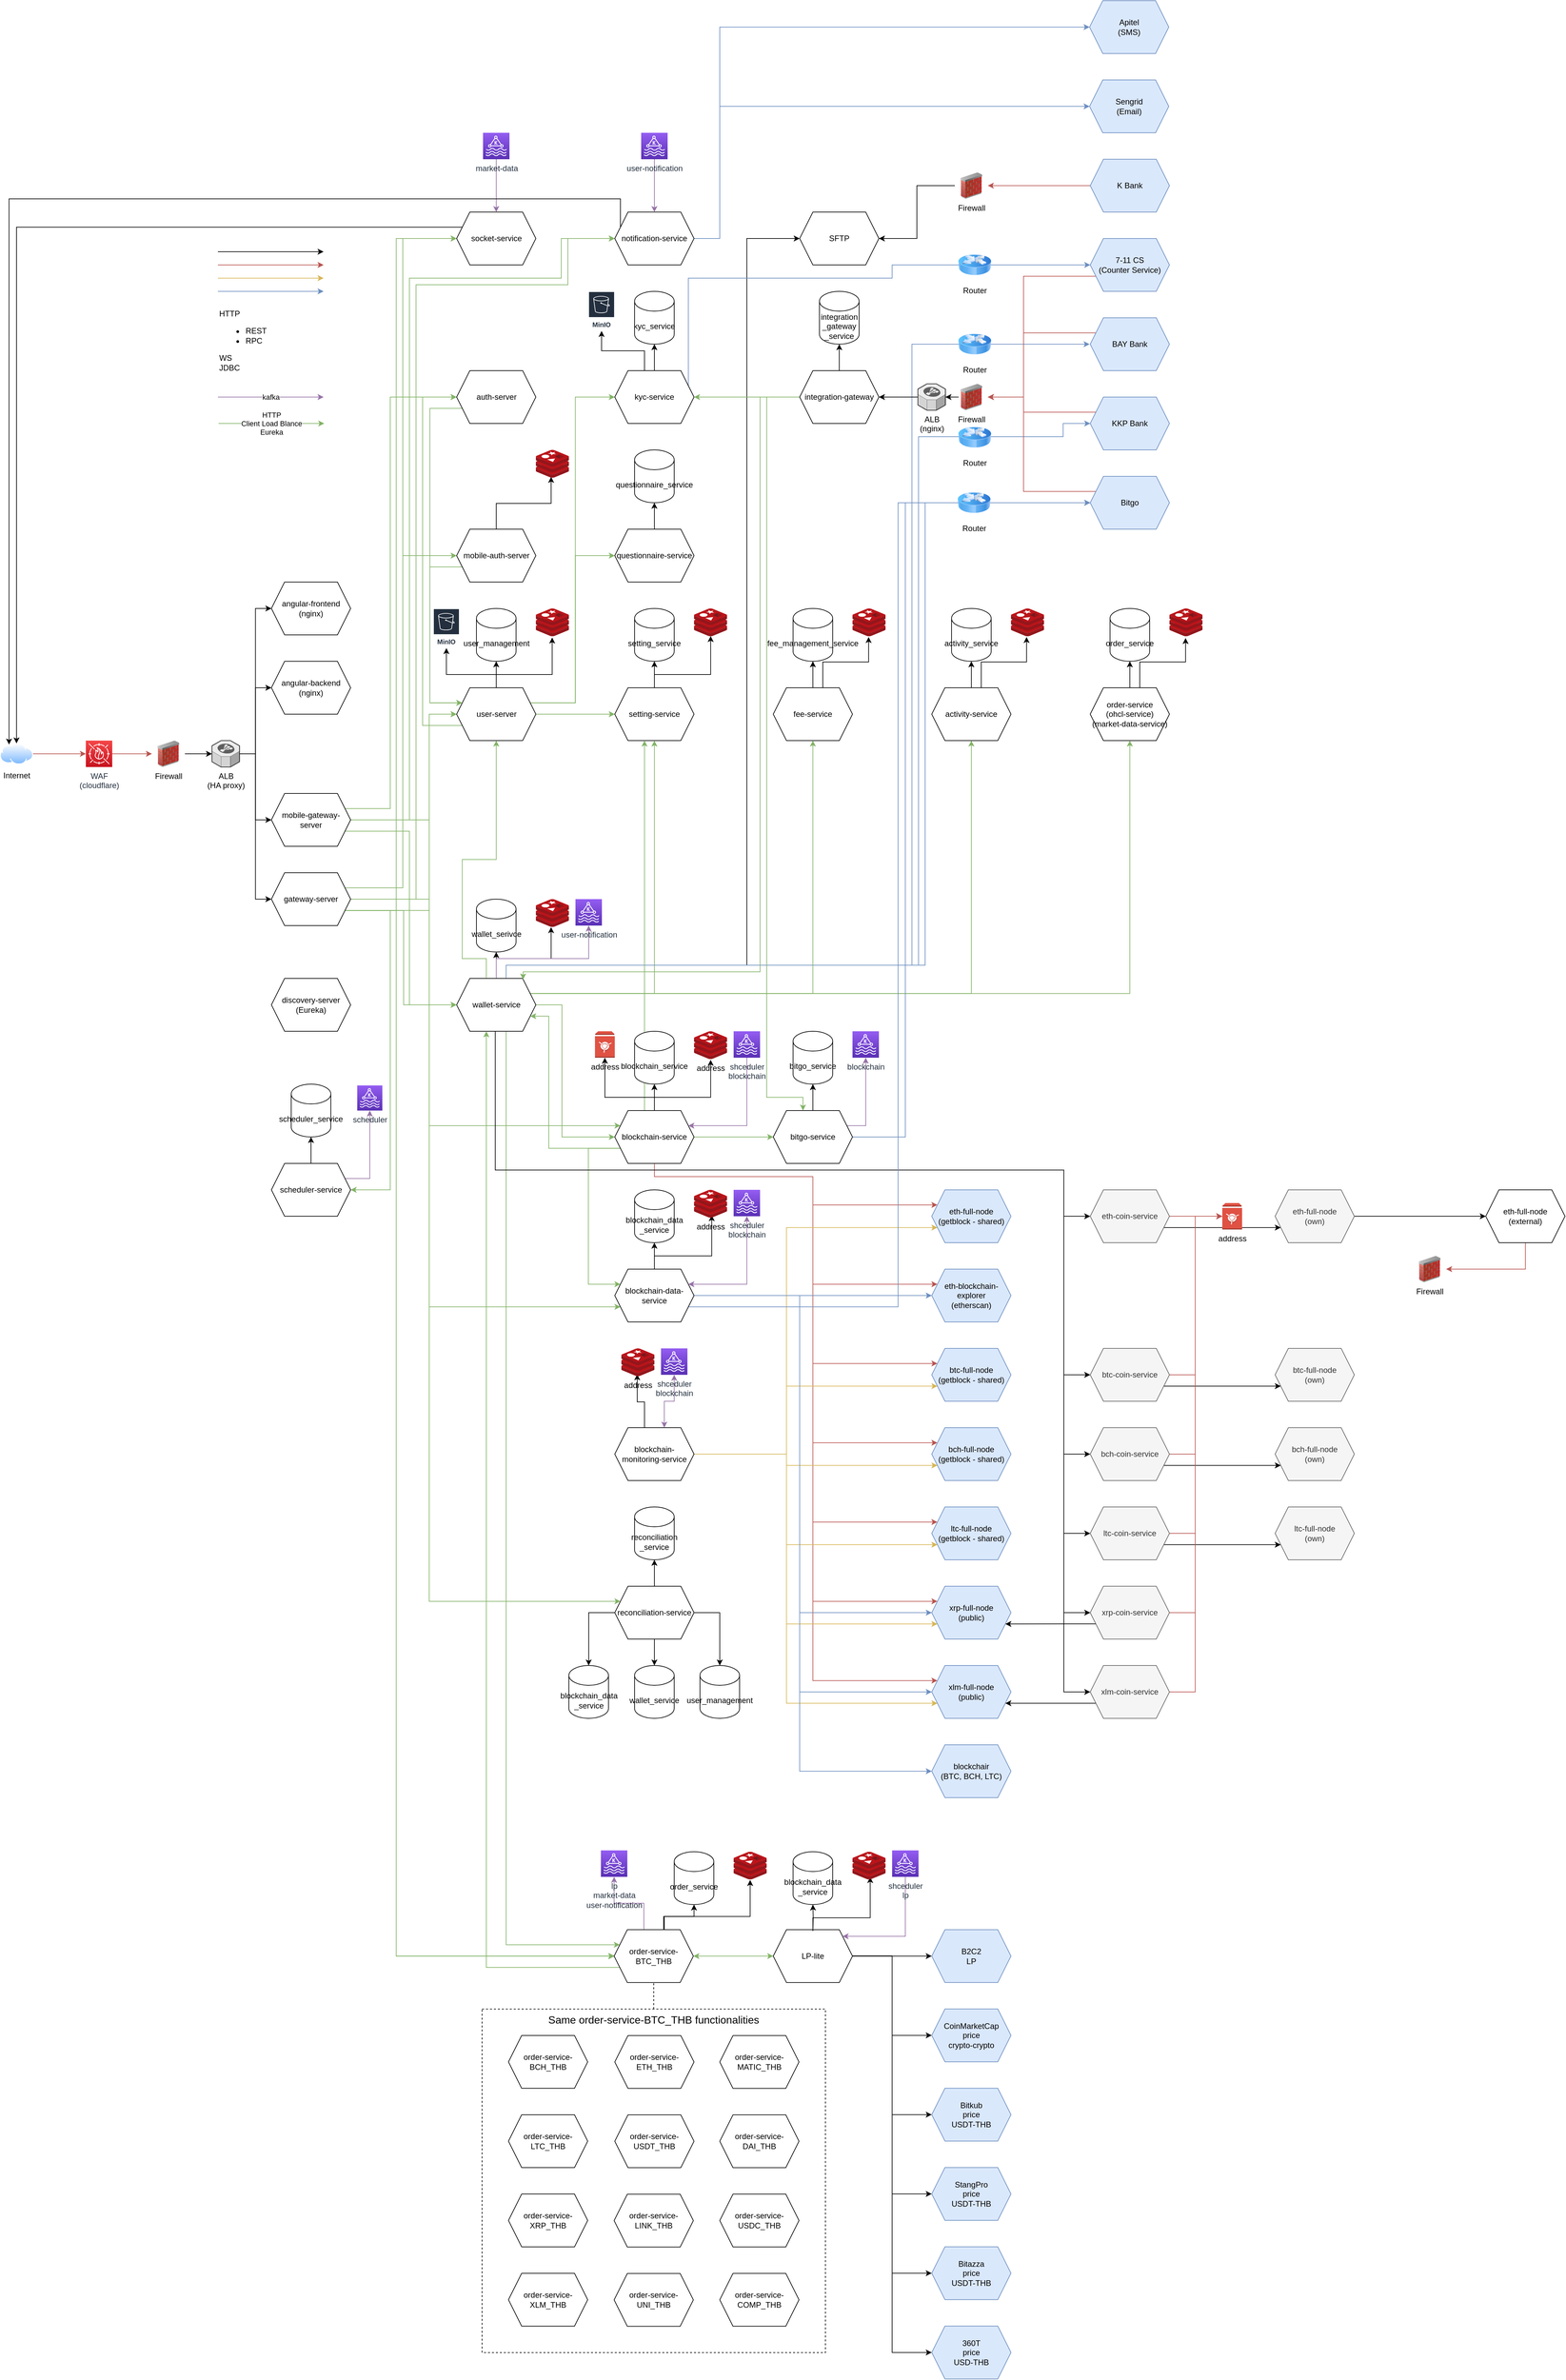 <mxfile version="20.8.4" type="github">
  <diagram id="JyOefWHxSaarXRwSXNPf" name="[SD] Service Diagram">
    <mxGraphModel dx="372" dy="4366" grid="1" gridSize="10" guides="1" tooltips="1" connect="1" arrows="1" fold="1" page="1" pageScale="1" pageWidth="850" pageHeight="1100" math="0" shadow="0">
      <root>
        <mxCell id="0" />
        <mxCell id="1" parent="0" />
        <mxCell id="H8K_Z69-x3vp6PrDfZbs-3" value="" style="edgeStyle=orthogonalEdgeStyle;rounded=0;orthogonalLoop=1;jettySize=auto;html=1;fontSize=16;startArrow=none;startFill=0;endArrow=none;endFill=0;dashed=1;" edge="1" parent="1" source="H8K_Z69-x3vp6PrDfZbs-4" target="H8K_Z69-x3vp6PrDfZbs-256">
          <mxGeometry relative="1" as="geometry" />
        </mxCell>
        <mxCell id="H8K_Z69-x3vp6PrDfZbs-4" value="Same order-service-BTC_THB functionalities" style="rounded=0;whiteSpace=wrap;html=1;labelBackgroundColor=none;labelBorderColor=none;fontSize=16;fillColor=none;dashed=1;verticalAlign=top;" vertex="1" parent="1">
          <mxGeometry x="2520" y="-240" width="520" height="520" as="geometry" />
        </mxCell>
        <mxCell id="H8K_Z69-x3vp6PrDfZbs-5" style="edgeStyle=orthogonalEdgeStyle;rounded=0;orthogonalLoop=1;jettySize=auto;html=1;entryX=0;entryY=0.5;entryDx=0;entryDy=0;fillColor=#d5e8d4;strokeColor=#82b366;" edge="1" parent="1" source="H8K_Z69-x3vp6PrDfZbs-38" target="H8K_Z69-x3vp6PrDfZbs-231">
          <mxGeometry relative="1" as="geometry">
            <Array as="points">
              <mxPoint x="2400" y="-2040" />
              <mxPoint x="2400" y="-2920" />
            </Array>
          </mxGeometry>
        </mxCell>
        <mxCell id="H8K_Z69-x3vp6PrDfZbs-6" value="" style="edgeStyle=orthogonalEdgeStyle;rounded=0;orthogonalLoop=1;jettySize=auto;html=1;exitX=0.625;exitY=0;exitDx=0;exitDy=0;endArrow=classic;fillColor=#dae8fc;strokeColor=#6c8ebf;endFill=1;" edge="1" parent="1" source="H8K_Z69-x3vp6PrDfZbs-20">
          <mxGeometry relative="1" as="geometry">
            <mxPoint x="2556.5" y="-1800" as="sourcePoint" />
            <mxPoint x="3440" y="-2760" as="targetPoint" />
            <Array as="points">
              <mxPoint x="2557" y="-1820" />
              <mxPoint x="3171" y="-1820" />
              <mxPoint x="3171" y="-2760" />
            </Array>
          </mxGeometry>
        </mxCell>
        <mxCell id="H8K_Z69-x3vp6PrDfZbs-7" style="edgeStyle=orthogonalEdgeStyle;rounded=0;orthogonalLoop=1;jettySize=auto;html=1;startArrow=none;startFill=0;endArrow=classic;endFill=1;entryX=0.5;entryY=1;entryDx=0;entryDy=0;entryPerimeter=0;" edge="1" parent="1" source="H8K_Z69-x3vp6PrDfZbs-20" target="H8K_Z69-x3vp6PrDfZbs-21">
          <mxGeometry relative="1" as="geometry">
            <mxPoint x="2742" y="-2040" as="targetPoint" />
          </mxGeometry>
        </mxCell>
        <mxCell id="H8K_Z69-x3vp6PrDfZbs-8" style="edgeStyle=orthogonalEdgeStyle;rounded=0;orthogonalLoop=1;jettySize=auto;html=1;entryX=0.5;entryY=1;entryDx=0;entryDy=0;exitX=1;exitY=0.25;exitDx=0;exitDy=0;fillColor=#d5e8d4;strokeColor=#82b366;" edge="1" parent="1" source="H8K_Z69-x3vp6PrDfZbs-20" target="H8K_Z69-x3vp6PrDfZbs-53">
          <mxGeometry relative="1" as="geometry" />
        </mxCell>
        <mxCell id="H8K_Z69-x3vp6PrDfZbs-9" style="edgeStyle=orthogonalEdgeStyle;rounded=0;orthogonalLoop=1;jettySize=auto;html=1;entryX=0.5;entryY=1;entryDx=0;entryDy=0;exitX=1;exitY=0.25;exitDx=0;exitDy=0;fillColor=#d5e8d4;strokeColor=#82b366;" edge="1" parent="1" source="H8K_Z69-x3vp6PrDfZbs-20" target="H8K_Z69-x3vp6PrDfZbs-65">
          <mxGeometry relative="1" as="geometry" />
        </mxCell>
        <mxCell id="H8K_Z69-x3vp6PrDfZbs-10" style="edgeStyle=orthogonalEdgeStyle;rounded=0;orthogonalLoop=1;jettySize=auto;html=1;entryX=0.5;entryY=1;entryDx=0;entryDy=0;exitX=1;exitY=0.25;exitDx=0;exitDy=0;fillColor=#d5e8d4;strokeColor=#82b366;" edge="1" parent="1" source="H8K_Z69-x3vp6PrDfZbs-20" target="H8K_Z69-x3vp6PrDfZbs-69">
          <mxGeometry relative="1" as="geometry" />
        </mxCell>
        <mxCell id="H8K_Z69-x3vp6PrDfZbs-11" style="edgeStyle=orthogonalEdgeStyle;rounded=0;orthogonalLoop=1;jettySize=auto;html=1;exitX=1;exitY=0.25;exitDx=0;exitDy=0;entryX=0.5;entryY=1;entryDx=0;entryDy=0;fillColor=#d5e8d4;strokeColor=#82b366;" edge="1" parent="1" source="H8K_Z69-x3vp6PrDfZbs-20" target="H8K_Z69-x3vp6PrDfZbs-73">
          <mxGeometry relative="1" as="geometry" />
        </mxCell>
        <mxCell id="H8K_Z69-x3vp6PrDfZbs-12" style="edgeStyle=orthogonalEdgeStyle;rounded=0;orthogonalLoop=1;jettySize=auto;html=1;entryX=0;entryY=0.5;entryDx=0;entryDy=0;exitX=0.625;exitY=0;exitDx=0;exitDy=0;" edge="1" parent="1" source="H8K_Z69-x3vp6PrDfZbs-20" target="H8K_Z69-x3vp6PrDfZbs-100">
          <mxGeometry relative="1" as="geometry">
            <Array as="points">
              <mxPoint x="2557" y="-1820" />
              <mxPoint x="2921" y="-1820" />
              <mxPoint x="2921" y="-2920" />
            </Array>
          </mxGeometry>
        </mxCell>
        <mxCell id="H8K_Z69-x3vp6PrDfZbs-13" style="edgeStyle=orthogonalEdgeStyle;rounded=0;orthogonalLoop=1;jettySize=auto;html=1;entryX=0;entryY=0.5;entryDx=0;entryDy=0;exitX=0.625;exitY=0;exitDx=0;exitDy=0;fillColor=#dae8fc;strokeColor=#6c8ebf;" edge="1" parent="1" source="H8K_Z69-x3vp6PrDfZbs-20" target="H8K_Z69-x3vp6PrDfZbs-99">
          <mxGeometry relative="1" as="geometry">
            <Array as="points">
              <mxPoint x="2557" y="-1820" />
              <mxPoint x="3191" y="-1820" />
              <mxPoint x="3191" y="-2520" />
            </Array>
          </mxGeometry>
        </mxCell>
        <mxCell id="H8K_Z69-x3vp6PrDfZbs-14" style="edgeStyle=orthogonalEdgeStyle;rounded=0;orthogonalLoop=1;jettySize=auto;html=1;entryX=0;entryY=0.5;entryDx=0;entryDy=0;exitX=0.625;exitY=0;exitDx=0;exitDy=0;fillColor=#dae8fc;strokeColor=#6c8ebf;" edge="1" parent="1" source="H8K_Z69-x3vp6PrDfZbs-20" target="H8K_Z69-x3vp6PrDfZbs-97">
          <mxGeometry relative="1" as="geometry">
            <Array as="points">
              <mxPoint x="2557" y="-1820" />
              <mxPoint x="3181" y="-1820" />
              <mxPoint x="3181" y="-2620" />
              <mxPoint x="3400" y="-2620" />
              <mxPoint x="3400" y="-2640" />
            </Array>
          </mxGeometry>
        </mxCell>
        <mxCell id="H8K_Z69-x3vp6PrDfZbs-15" style="edgeStyle=orthogonalEdgeStyle;rounded=0;orthogonalLoop=1;jettySize=auto;html=1;exitX=1;exitY=0.5;exitDx=0;exitDy=0;entryX=0;entryY=0.5;entryDx=0;entryDy=0;fillColor=#d5e8d4;strokeColor=#82b366;" edge="1" parent="1" source="H8K_Z69-x3vp6PrDfZbs-20" target="H8K_Z69-x3vp6PrDfZbs-124">
          <mxGeometry relative="1" as="geometry">
            <Array as="points">
              <mxPoint x="2641" y="-1760" />
              <mxPoint x="2641" y="-1560" />
            </Array>
          </mxGeometry>
        </mxCell>
        <mxCell id="H8K_Z69-x3vp6PrDfZbs-16" style="edgeStyle=orthogonalEdgeStyle;rounded=0;orthogonalLoop=1;jettySize=auto;html=1;exitX=0.5;exitY=0;exitDx=0;exitDy=0;entryX=0.462;entryY=1.01;entryDx=0;entryDy=0;entryPerimeter=0;" edge="1" parent="1" source="H8K_Z69-x3vp6PrDfZbs-20" target="H8K_Z69-x3vp6PrDfZbs-149">
          <mxGeometry relative="1" as="geometry">
            <Array as="points">
              <mxPoint x="2542" y="-1830" />
              <mxPoint x="2625" y="-1830" />
            </Array>
          </mxGeometry>
        </mxCell>
        <mxCell id="H8K_Z69-x3vp6PrDfZbs-17" style="edgeStyle=orthogonalEdgeStyle;rounded=0;orthogonalLoop=1;jettySize=auto;html=1;exitX=0.375;exitY=0;exitDx=0;exitDy=0;entryX=0.5;entryY=1;entryDx=0;entryDy=0;fillColor=#d5e8d4;strokeColor=#82b366;" edge="1" parent="1" source="H8K_Z69-x3vp6PrDfZbs-20" target="H8K_Z69-x3vp6PrDfZbs-49">
          <mxGeometry relative="1" as="geometry">
            <Array as="points">
              <mxPoint x="2527" y="-1830" />
              <mxPoint x="2490" y="-1830" />
              <mxPoint x="2490" y="-1980" />
              <mxPoint x="2542" y="-1980" />
            </Array>
          </mxGeometry>
        </mxCell>
        <mxCell id="H8K_Z69-x3vp6PrDfZbs-18" style="edgeStyle=orthogonalEdgeStyle;rounded=0;orthogonalLoop=1;jettySize=auto;html=1;exitX=0.5;exitY=0;exitDx=0;exitDy=0;entryX=0.5;entryY=1;entryDx=0;entryDy=0;entryPerimeter=0;fillColor=#e1d5e7;strokeColor=#9673a6;" edge="1" parent="1" source="H8K_Z69-x3vp6PrDfZbs-20" target="H8K_Z69-x3vp6PrDfZbs-238">
          <mxGeometry relative="1" as="geometry">
            <Array as="points">
              <mxPoint x="2542" y="-1830" />
              <mxPoint x="2682" y="-1830" />
            </Array>
          </mxGeometry>
        </mxCell>
        <mxCell id="H8K_Z69-x3vp6PrDfZbs-19" style="edgeStyle=orthogonalEdgeStyle;rounded=0;orthogonalLoop=1;jettySize=auto;html=1;exitX=0.625;exitY=1;exitDx=0;exitDy=0;entryX=0;entryY=0.25;entryDx=0;entryDy=0;fontSize=16;fillColor=#d5e8d4;strokeColor=#82b366;" edge="1" parent="1" source="H8K_Z69-x3vp6PrDfZbs-20" target="H8K_Z69-x3vp6PrDfZbs-256">
          <mxGeometry relative="1" as="geometry">
            <Array as="points">
              <mxPoint x="2557" y="-337" />
            </Array>
          </mxGeometry>
        </mxCell>
        <mxCell id="H8K_Z69-x3vp6PrDfZbs-20" value="wallet-service" style="shape=hexagon;perimeter=hexagonPerimeter2;whiteSpace=wrap;html=1;fixedSize=1;" vertex="1" parent="1">
          <mxGeometry x="2481.5" y="-1800" width="120" height="80" as="geometry" />
        </mxCell>
        <mxCell id="H8K_Z69-x3vp6PrDfZbs-21" value="wallet_serivce" style="shape=cylinder3;whiteSpace=wrap;html=1;boundedLbl=1;backgroundOutline=1;size=15;" vertex="1" parent="1">
          <mxGeometry x="2511.5" y="-1920" width="60" height="80" as="geometry" />
        </mxCell>
        <mxCell id="H8K_Z69-x3vp6PrDfZbs-22" style="edgeStyle=orthogonalEdgeStyle;rounded=0;orthogonalLoop=1;jettySize=auto;html=1;entryX=0;entryY=0.5;entryDx=0;entryDy=0;endArrow=classic;endFill=1;fillColor=#d5e8d4;strokeColor=#82b366;" edge="1" parent="1" source="H8K_Z69-x3vp6PrDfZbs-32" target="H8K_Z69-x3vp6PrDfZbs-49">
          <mxGeometry relative="1" as="geometry">
            <Array as="points">
              <mxPoint x="2440" y="-1920" />
              <mxPoint x="2440" y="-2200" />
            </Array>
          </mxGeometry>
        </mxCell>
        <mxCell id="H8K_Z69-x3vp6PrDfZbs-23" style="edgeStyle=orthogonalEdgeStyle;rounded=0;orthogonalLoop=1;jettySize=auto;html=1;entryX=0;entryY=0.5;entryDx=0;entryDy=0;endArrow=classic;endFill=1;exitX=1;exitY=0.25;exitDx=0;exitDy=0;fillColor=#d5e8d4;strokeColor=#82b366;" edge="1" parent="1" source="H8K_Z69-x3vp6PrDfZbs-32" target="H8K_Z69-x3vp6PrDfZbs-41">
          <mxGeometry relative="1" as="geometry">
            <Array as="points">
              <mxPoint x="2400" y="-1937" />
              <mxPoint x="2400" y="-2440" />
            </Array>
          </mxGeometry>
        </mxCell>
        <mxCell id="H8K_Z69-x3vp6PrDfZbs-24" style="edgeStyle=orthogonalEdgeStyle;rounded=0;orthogonalLoop=1;jettySize=auto;html=1;entryX=0;entryY=0.5;entryDx=0;entryDy=0;endArrow=classic;endFill=1;exitX=1;exitY=0.75;exitDx=0;exitDy=0;fillColor=#d5e8d4;strokeColor=#82b366;" edge="1" parent="1" source="H8K_Z69-x3vp6PrDfZbs-32" target="H8K_Z69-x3vp6PrDfZbs-20">
          <mxGeometry relative="1" as="geometry" />
        </mxCell>
        <mxCell id="H8K_Z69-x3vp6PrDfZbs-25" style="edgeStyle=orthogonalEdgeStyle;rounded=0;orthogonalLoop=1;jettySize=auto;html=1;entryX=0;entryY=0.25;entryDx=0;entryDy=0;startArrow=none;startFill=0;endArrow=classic;endFill=1;fillColor=#d5e8d4;strokeColor=#82b366;" edge="1" parent="1" source="H8K_Z69-x3vp6PrDfZbs-32" target="H8K_Z69-x3vp6PrDfZbs-124">
          <mxGeometry relative="1" as="geometry">
            <Array as="points">
              <mxPoint x="2440" y="-1920" />
              <mxPoint x="2440" y="-1577" />
            </Array>
          </mxGeometry>
        </mxCell>
        <mxCell id="H8K_Z69-x3vp6PrDfZbs-26" style="edgeStyle=orthogonalEdgeStyle;rounded=0;orthogonalLoop=1;jettySize=auto;html=1;entryX=0;entryY=0.75;entryDx=0;entryDy=0;startArrow=none;startFill=0;endArrow=classic;endFill=1;fillColor=#d5e8d4;strokeColor=#82b366;" edge="1" parent="1" source="H8K_Z69-x3vp6PrDfZbs-32" target="H8K_Z69-x3vp6PrDfZbs-145">
          <mxGeometry relative="1" as="geometry">
            <Array as="points">
              <mxPoint x="2440" y="-1920" />
              <mxPoint x="2440" y="-1303" />
            </Array>
          </mxGeometry>
        </mxCell>
        <mxCell id="H8K_Z69-x3vp6PrDfZbs-27" style="edgeStyle=orthogonalEdgeStyle;rounded=0;orthogonalLoop=1;jettySize=auto;html=1;exitX=1;exitY=0.75;exitDx=0;exitDy=0;entryX=1;entryY=0.5;entryDx=0;entryDy=0;startArrow=none;startFill=0;endArrow=classic;endFill=1;fillColor=#d5e8d4;strokeColor=#82b366;" edge="1" parent="1" source="H8K_Z69-x3vp6PrDfZbs-32" target="H8K_Z69-x3vp6PrDfZbs-61">
          <mxGeometry relative="1" as="geometry">
            <Array as="points">
              <mxPoint x="2381" y="-1903" />
              <mxPoint x="2381" y="-1480" />
            </Array>
          </mxGeometry>
        </mxCell>
        <mxCell id="H8K_Z69-x3vp6PrDfZbs-28" style="edgeStyle=orthogonalEdgeStyle;rounded=0;orthogonalLoop=1;jettySize=auto;html=1;exitX=1;exitY=0.75;exitDx=0;exitDy=0;entryX=0;entryY=0.25;entryDx=0;entryDy=0;startArrow=none;startFill=0;endArrow=classic;endFill=1;fillColor=#d5e8d4;strokeColor=#82b366;" edge="1" parent="1" source="H8K_Z69-x3vp6PrDfZbs-32" target="H8K_Z69-x3vp6PrDfZbs-220">
          <mxGeometry relative="1" as="geometry">
            <Array as="points">
              <mxPoint x="2440" y="-1903" />
              <mxPoint x="2440" y="-857" />
            </Array>
          </mxGeometry>
        </mxCell>
        <mxCell id="H8K_Z69-x3vp6PrDfZbs-29" style="edgeStyle=orthogonalEdgeStyle;rounded=0;orthogonalLoop=1;jettySize=auto;html=1;entryX=0;entryY=0.5;entryDx=0;entryDy=0;fillColor=#d5e8d4;strokeColor=#82b366;" edge="1" parent="1" source="H8K_Z69-x3vp6PrDfZbs-32" target="H8K_Z69-x3vp6PrDfZbs-231">
          <mxGeometry relative="1" as="geometry">
            <Array as="points">
              <mxPoint x="2390" y="-1920" />
              <mxPoint x="2390" y="-2920" />
            </Array>
          </mxGeometry>
        </mxCell>
        <mxCell id="H8K_Z69-x3vp6PrDfZbs-30" style="edgeStyle=orthogonalEdgeStyle;rounded=0;orthogonalLoop=1;jettySize=auto;html=1;entryX=0;entryY=0.5;entryDx=0;entryDy=0;fillColor=#d5e8d4;strokeColor=#82b366;" edge="1" parent="1" source="H8K_Z69-x3vp6PrDfZbs-32" target="H8K_Z69-x3vp6PrDfZbs-237">
          <mxGeometry relative="1" as="geometry">
            <Array as="points">
              <mxPoint x="2420" y="-1920" />
              <mxPoint x="2420" y="-2850" />
              <mxPoint x="2650" y="-2850" />
              <mxPoint x="2650" y="-2920" />
            </Array>
          </mxGeometry>
        </mxCell>
        <mxCell id="H8K_Z69-x3vp6PrDfZbs-31" style="edgeStyle=orthogonalEdgeStyle;rounded=0;orthogonalLoop=1;jettySize=auto;html=1;exitX=1;exitY=0.75;exitDx=0;exitDy=0;entryX=0;entryY=0.5;entryDx=0;entryDy=0;fontSize=16;fillColor=#d5e8d4;strokeColor=#82b366;" edge="1" parent="1" source="H8K_Z69-x3vp6PrDfZbs-32" target="H8K_Z69-x3vp6PrDfZbs-256">
          <mxGeometry relative="1" as="geometry">
            <Array as="points">
              <mxPoint x="2390" y="-1903" />
              <mxPoint x="2390" y="-320" />
            </Array>
          </mxGeometry>
        </mxCell>
        <mxCell id="H8K_Z69-x3vp6PrDfZbs-32" value="gateway-server" style="shape=hexagon;perimeter=hexagonPerimeter2;whiteSpace=wrap;html=1;fixedSize=1;" vertex="1" parent="1">
          <mxGeometry x="2201" y="-1960" width="120" height="80" as="geometry" />
        </mxCell>
        <mxCell id="H8K_Z69-x3vp6PrDfZbs-33" style="edgeStyle=orthogonalEdgeStyle;rounded=0;orthogonalLoop=1;jettySize=auto;html=1;entryX=0;entryY=0.5;entryDx=0;entryDy=0;endArrow=classic;endFill=1;exitX=1;exitY=0.25;exitDx=0;exitDy=0;fillColor=#d5e8d4;strokeColor=#82b366;" edge="1" parent="1" source="H8K_Z69-x3vp6PrDfZbs-38" target="H8K_Z69-x3vp6PrDfZbs-80">
          <mxGeometry relative="1" as="geometry">
            <Array as="points">
              <mxPoint x="2381" y="-2057" />
              <mxPoint x="2381" y="-2680" />
            </Array>
          </mxGeometry>
        </mxCell>
        <mxCell id="H8K_Z69-x3vp6PrDfZbs-34" style="edgeStyle=orthogonalEdgeStyle;rounded=0;orthogonalLoop=1;jettySize=auto;html=1;entryX=0;entryY=0.5;entryDx=0;entryDy=0;endArrow=classic;endFill=1;fillColor=#d5e8d4;strokeColor=#82b366;" edge="1" parent="1" source="H8K_Z69-x3vp6PrDfZbs-38" target="H8K_Z69-x3vp6PrDfZbs-49">
          <mxGeometry relative="1" as="geometry">
            <Array as="points">
              <mxPoint x="2440" y="-2040" />
              <mxPoint x="2440" y="-2200" />
            </Array>
          </mxGeometry>
        </mxCell>
        <mxCell id="H8K_Z69-x3vp6PrDfZbs-35" style="edgeStyle=orthogonalEdgeStyle;rounded=0;orthogonalLoop=1;jettySize=auto;html=1;exitX=1;exitY=0.75;exitDx=0;exitDy=0;entryX=0;entryY=0.5;entryDx=0;entryDy=0;endArrow=classic;endFill=1;fillColor=#d5e8d4;strokeColor=#82b366;" edge="1" parent="1" source="H8K_Z69-x3vp6PrDfZbs-38" target="H8K_Z69-x3vp6PrDfZbs-20">
          <mxGeometry relative="1" as="geometry">
            <Array as="points">
              <mxPoint x="2410" y="-2023" />
              <mxPoint x="2410" y="-1760" />
            </Array>
          </mxGeometry>
        </mxCell>
        <mxCell id="H8K_Z69-x3vp6PrDfZbs-36" style="edgeStyle=orthogonalEdgeStyle;rounded=0;orthogonalLoop=1;jettySize=auto;html=1;entryX=0;entryY=0.5;entryDx=0;entryDy=0;fillColor=#d5e8d4;strokeColor=#82b366;" edge="1" parent="1" source="H8K_Z69-x3vp6PrDfZbs-38" target="H8K_Z69-x3vp6PrDfZbs-237">
          <mxGeometry relative="1" as="geometry">
            <Array as="points">
              <mxPoint x="2410" y="-2040" />
              <mxPoint x="2410" y="-2860" />
              <mxPoint x="2640" y="-2860" />
              <mxPoint x="2640" y="-2920" />
            </Array>
          </mxGeometry>
        </mxCell>
        <mxCell id="H8K_Z69-x3vp6PrDfZbs-37" style="edgeStyle=orthogonalEdgeStyle;rounded=0;orthogonalLoop=1;jettySize=auto;html=1;entryX=0;entryY=0.5;entryDx=0;entryDy=0;fontSize=16;fillColor=#d5e8d4;strokeColor=#82b366;" edge="1" parent="1">
          <mxGeometry relative="1" as="geometry">
            <mxPoint x="2321" y="-2040" as="sourcePoint" />
            <mxPoint x="2721" y="-320.14" as="targetPoint" />
            <Array as="points">
              <mxPoint x="2390" y="-2040" />
              <mxPoint x="2390" y="-320" />
            </Array>
          </mxGeometry>
        </mxCell>
        <mxCell id="H8K_Z69-x3vp6PrDfZbs-38" value="mobile-gateway-server" style="shape=hexagon;perimeter=hexagonPerimeter2;whiteSpace=wrap;html=1;fixedSize=1;" vertex="1" parent="1">
          <mxGeometry x="2201" y="-2080" width="120" height="80" as="geometry" />
        </mxCell>
        <mxCell id="H8K_Z69-x3vp6PrDfZbs-39" style="edgeStyle=orthogonalEdgeStyle;rounded=0;orthogonalLoop=1;jettySize=auto;html=1;entryX=0;entryY=0.25;entryDx=0;entryDy=0;endArrow=classic;endFill=1;exitX=0;exitY=0.75;exitDx=0;exitDy=0;fillColor=#d5e8d4;strokeColor=#82b366;" edge="1" parent="1" source="H8K_Z69-x3vp6PrDfZbs-41" target="H8K_Z69-x3vp6PrDfZbs-49">
          <mxGeometry relative="1" as="geometry">
            <Array as="points">
              <mxPoint x="2441" y="-2423" />
              <mxPoint x="2441" y="-2217" />
            </Array>
          </mxGeometry>
        </mxCell>
        <mxCell id="H8K_Z69-x3vp6PrDfZbs-40" style="edgeStyle=orthogonalEdgeStyle;rounded=0;orthogonalLoop=1;jettySize=auto;html=1;entryX=0.462;entryY=0.971;entryDx=0;entryDy=0;entryPerimeter=0;" edge="1" parent="1" source="H8K_Z69-x3vp6PrDfZbs-41" target="H8K_Z69-x3vp6PrDfZbs-81">
          <mxGeometry relative="1" as="geometry" />
        </mxCell>
        <mxCell id="H8K_Z69-x3vp6PrDfZbs-41" value="mobile-auth-server" style="shape=hexagon;perimeter=hexagonPerimeter2;whiteSpace=wrap;html=1;fixedSize=1;" vertex="1" parent="1">
          <mxGeometry x="2481.5" y="-2480" width="120" height="80" as="geometry" />
        </mxCell>
        <mxCell id="H8K_Z69-x3vp6PrDfZbs-42" value="" style="edgeStyle=orthogonalEdgeStyle;rounded=0;orthogonalLoop=1;jettySize=auto;html=1;endArrow=classic;endFill=1;" edge="1" parent="1" source="H8K_Z69-x3vp6PrDfZbs-49" target="H8K_Z69-x3vp6PrDfZbs-50">
          <mxGeometry relative="1" as="geometry" />
        </mxCell>
        <mxCell id="H8K_Z69-x3vp6PrDfZbs-43" style="edgeStyle=orthogonalEdgeStyle;rounded=0;orthogonalLoop=1;jettySize=auto;html=1;entryX=0;entryY=0.5;entryDx=0;entryDy=0;exitX=1;exitY=0.25;exitDx=0;exitDy=0;fillColor=#d5e8d4;strokeColor=#82b366;" edge="1" parent="1" source="H8K_Z69-x3vp6PrDfZbs-49" target="H8K_Z69-x3vp6PrDfZbs-55">
          <mxGeometry relative="1" as="geometry" />
        </mxCell>
        <mxCell id="H8K_Z69-x3vp6PrDfZbs-44" style="edgeStyle=orthogonalEdgeStyle;rounded=0;orthogonalLoop=1;jettySize=auto;html=1;entryX=0;entryY=0.5;entryDx=0;entryDy=0;fillColor=#d5e8d4;strokeColor=#82b366;" edge="1" parent="1" source="H8K_Z69-x3vp6PrDfZbs-49" target="H8K_Z69-x3vp6PrDfZbs-53">
          <mxGeometry relative="1" as="geometry" />
        </mxCell>
        <mxCell id="H8K_Z69-x3vp6PrDfZbs-45" style="edgeStyle=orthogonalEdgeStyle;rounded=0;orthogonalLoop=1;jettySize=auto;html=1;exitX=0.5;exitY=0;exitDx=0;exitDy=0;entryX=0.494;entryY=1.048;entryDx=0;entryDy=0;entryPerimeter=0;" edge="1" parent="1" source="H8K_Z69-x3vp6PrDfZbs-49" target="H8K_Z69-x3vp6PrDfZbs-76">
          <mxGeometry relative="1" as="geometry">
            <Array as="points">
              <mxPoint x="2542" y="-2260" />
              <mxPoint x="2626" y="-2260" />
            </Array>
          </mxGeometry>
        </mxCell>
        <mxCell id="H8K_Z69-x3vp6PrDfZbs-46" style="edgeStyle=orthogonalEdgeStyle;rounded=0;orthogonalLoop=1;jettySize=auto;html=1;exitX=1;exitY=0.25;exitDx=0;exitDy=0;entryX=0;entryY=0.5;entryDx=0;entryDy=0;fillColor=#d5e8d4;strokeColor=#82b366;" edge="1" parent="1" source="H8K_Z69-x3vp6PrDfZbs-49" target="H8K_Z69-x3vp6PrDfZbs-85">
          <mxGeometry relative="1" as="geometry" />
        </mxCell>
        <mxCell id="H8K_Z69-x3vp6PrDfZbs-47" style="edgeStyle=orthogonalEdgeStyle;rounded=0;orthogonalLoop=1;jettySize=auto;html=1;exitX=0.5;exitY=0;exitDx=0;exitDy=0;" edge="1" parent="1" source="H8K_Z69-x3vp6PrDfZbs-49" target="H8K_Z69-x3vp6PrDfZbs-152">
          <mxGeometry relative="1" as="geometry">
            <Array as="points">
              <mxPoint x="2542" y="-2260" />
              <mxPoint x="2466" y="-2260" />
            </Array>
          </mxGeometry>
        </mxCell>
        <mxCell id="H8K_Z69-x3vp6PrDfZbs-48" style="edgeStyle=orthogonalEdgeStyle;rounded=0;orthogonalLoop=1;jettySize=auto;html=1;exitX=0;exitY=0.75;exitDx=0;exitDy=0;entryX=0;entryY=0.5;entryDx=0;entryDy=0;startArrow=none;startFill=0;fillColor=#d5e8d4;strokeColor=#82b366;" edge="1" parent="1" source="H8K_Z69-x3vp6PrDfZbs-49" target="H8K_Z69-x3vp6PrDfZbs-80">
          <mxGeometry relative="1" as="geometry">
            <Array as="points">
              <mxPoint x="2430" y="-2183" />
              <mxPoint x="2430" y="-2680" />
            </Array>
          </mxGeometry>
        </mxCell>
        <mxCell id="H8K_Z69-x3vp6PrDfZbs-49" value="user-server" style="shape=hexagon;perimeter=hexagonPerimeter2;whiteSpace=wrap;html=1;fixedSize=1;" vertex="1" parent="1">
          <mxGeometry x="2481.5" y="-2240" width="120" height="80" as="geometry" />
        </mxCell>
        <mxCell id="H8K_Z69-x3vp6PrDfZbs-50" value="user_management" style="shape=cylinder3;whiteSpace=wrap;html=1;boundedLbl=1;backgroundOutline=1;size=15;" vertex="1" parent="1">
          <mxGeometry x="2511.5" y="-2360" width="60" height="80" as="geometry" />
        </mxCell>
        <mxCell id="H8K_Z69-x3vp6PrDfZbs-51" value="" style="edgeStyle=orthogonalEdgeStyle;rounded=0;orthogonalLoop=1;jettySize=auto;html=1;" edge="1" parent="1" source="H8K_Z69-x3vp6PrDfZbs-53" target="H8K_Z69-x3vp6PrDfZbs-56">
          <mxGeometry relative="1" as="geometry" />
        </mxCell>
        <mxCell id="H8K_Z69-x3vp6PrDfZbs-52" style="edgeStyle=orthogonalEdgeStyle;rounded=0;orthogonalLoop=1;jettySize=auto;html=1;exitX=0.5;exitY=0;exitDx=0;exitDy=0;entryX=0.504;entryY=0.995;entryDx=0;entryDy=0;entryPerimeter=0;" edge="1" parent="1" source="H8K_Z69-x3vp6PrDfZbs-53" target="H8K_Z69-x3vp6PrDfZbs-75">
          <mxGeometry relative="1" as="geometry">
            <Array as="points">
              <mxPoint x="2781" y="-2260" />
              <mxPoint x="2866" y="-2260" />
            </Array>
          </mxGeometry>
        </mxCell>
        <mxCell id="H8K_Z69-x3vp6PrDfZbs-53" value="setting-service" style="shape=hexagon;perimeter=hexagonPerimeter2;whiteSpace=wrap;html=1;fixedSize=1;" vertex="1" parent="1">
          <mxGeometry x="2721" y="-2240" width="120" height="80" as="geometry" />
        </mxCell>
        <mxCell id="H8K_Z69-x3vp6PrDfZbs-54" value="" style="edgeStyle=orthogonalEdgeStyle;rounded=0;orthogonalLoop=1;jettySize=auto;html=1;" edge="1" parent="1" source="H8K_Z69-x3vp6PrDfZbs-55" target="H8K_Z69-x3vp6PrDfZbs-58">
          <mxGeometry relative="1" as="geometry" />
        </mxCell>
        <mxCell id="H8K_Z69-x3vp6PrDfZbs-55" value="questionnaire-service" style="shape=hexagon;perimeter=hexagonPerimeter2;whiteSpace=wrap;html=1;fixedSize=1;" vertex="1" parent="1">
          <mxGeometry x="2721" y="-2480" width="120" height="80" as="geometry" />
        </mxCell>
        <mxCell id="H8K_Z69-x3vp6PrDfZbs-56" value="setting_service" style="shape=cylinder3;whiteSpace=wrap;html=1;boundedLbl=1;backgroundOutline=1;size=15;" vertex="1" parent="1">
          <mxGeometry x="2751" y="-2360" width="60" height="80" as="geometry" />
        </mxCell>
        <mxCell id="H8K_Z69-x3vp6PrDfZbs-57" value="scheduler" style="sketch=0;points=[[0,0,0],[0.25,0,0],[0.5,0,0],[0.75,0,0],[1,0,0],[0,1,0],[0.25,1,0],[0.5,1,0],[0.75,1,0],[1,1,0],[0,0.25,0],[0,0.5,0],[0,0.75,0],[1,0.25,0],[1,0.5,0],[1,0.75,0]];outlineConnect=0;fontColor=#232F3E;gradientColor=#945DF2;gradientDirection=north;fillColor=#5A30B5;strokeColor=#ffffff;dashed=0;verticalLabelPosition=bottom;verticalAlign=top;align=center;html=1;fontSize=12;fontStyle=0;aspect=fixed;shape=mxgraph.aws4.resourceIcon;resIcon=mxgraph.aws4.managed_streaming_for_kafka;" vertex="1" parent="1">
          <mxGeometry x="2331" y="-1638" width="38" height="38" as="geometry" />
        </mxCell>
        <mxCell id="H8K_Z69-x3vp6PrDfZbs-58" value="questionnaire_service" style="shape=cylinder3;whiteSpace=wrap;html=1;boundedLbl=1;backgroundOutline=1;size=15;" vertex="1" parent="1">
          <mxGeometry x="2751" y="-2600" width="60" height="80" as="geometry" />
        </mxCell>
        <mxCell id="H8K_Z69-x3vp6PrDfZbs-59" style="edgeStyle=orthogonalEdgeStyle;rounded=0;orthogonalLoop=1;jettySize=auto;html=1;fillColor=#e1d5e7;strokeColor=#9673a6;exitX=1;exitY=0.25;exitDx=0;exitDy=0;" edge="1" parent="1" source="H8K_Z69-x3vp6PrDfZbs-61" target="H8K_Z69-x3vp6PrDfZbs-57">
          <mxGeometry relative="1" as="geometry" />
        </mxCell>
        <mxCell id="H8K_Z69-x3vp6PrDfZbs-60" style="edgeStyle=orthogonalEdgeStyle;rounded=0;orthogonalLoop=1;jettySize=auto;html=1;exitX=0.5;exitY=0;exitDx=0;exitDy=0;entryX=0.5;entryY=1;entryDx=0;entryDy=0;entryPerimeter=0;startArrow=none;startFill=0;endArrow=classic;endFill=1;" edge="1" parent="1" source="H8K_Z69-x3vp6PrDfZbs-61" target="H8K_Z69-x3vp6PrDfZbs-196">
          <mxGeometry relative="1" as="geometry" />
        </mxCell>
        <mxCell id="H8K_Z69-x3vp6PrDfZbs-61" value="scheduler-service" style="shape=hexagon;perimeter=hexagonPerimeter2;whiteSpace=wrap;html=1;fixedSize=1;" vertex="1" parent="1">
          <mxGeometry x="2201" y="-1520" width="120" height="80" as="geometry" />
        </mxCell>
        <mxCell id="H8K_Z69-x3vp6PrDfZbs-62" value="HTTP&lt;br&gt;Client Load Blance&lt;br&gt;Eureka" style="endArrow=classic;html=1;rounded=0;fillColor=#d5e8d4;strokeColor=#82b366;" edge="1" parent="1">
          <mxGeometry width="50" height="50" relative="1" as="geometry">
            <mxPoint x="2121" y="-2640" as="sourcePoint" />
            <mxPoint x="2281" y="-2640" as="targetPoint" />
          </mxGeometry>
        </mxCell>
        <mxCell id="H8K_Z69-x3vp6PrDfZbs-63" value="" style="edgeStyle=orthogonalEdgeStyle;rounded=0;orthogonalLoop=1;jettySize=auto;html=1;" edge="1" parent="1" source="H8K_Z69-x3vp6PrDfZbs-65" target="H8K_Z69-x3vp6PrDfZbs-66">
          <mxGeometry relative="1" as="geometry" />
        </mxCell>
        <mxCell id="H8K_Z69-x3vp6PrDfZbs-64" style="edgeStyle=orthogonalEdgeStyle;rounded=0;orthogonalLoop=1;jettySize=auto;html=1;exitX=0.625;exitY=0;exitDx=0;exitDy=0;entryX=0.488;entryY=1.029;entryDx=0;entryDy=0;entryPerimeter=0;" edge="1" parent="1" source="H8K_Z69-x3vp6PrDfZbs-65" target="H8K_Z69-x3vp6PrDfZbs-78">
          <mxGeometry relative="1" as="geometry" />
        </mxCell>
        <mxCell id="H8K_Z69-x3vp6PrDfZbs-65" value="fee-service" style="shape=hexagon;perimeter=hexagonPerimeter2;whiteSpace=wrap;html=1;fixedSize=1;" vertex="1" parent="1">
          <mxGeometry x="2961" y="-2240" width="120" height="80" as="geometry" />
        </mxCell>
        <mxCell id="H8K_Z69-x3vp6PrDfZbs-66" value="fee_management_service" style="shape=cylinder3;whiteSpace=wrap;html=1;boundedLbl=1;backgroundOutline=1;size=15;" vertex="1" parent="1">
          <mxGeometry x="2991" y="-2360" width="60" height="80" as="geometry" />
        </mxCell>
        <mxCell id="H8K_Z69-x3vp6PrDfZbs-67" value="" style="edgeStyle=orthogonalEdgeStyle;rounded=0;orthogonalLoop=1;jettySize=auto;html=1;" edge="1" parent="1" source="H8K_Z69-x3vp6PrDfZbs-69" target="H8K_Z69-x3vp6PrDfZbs-70">
          <mxGeometry relative="1" as="geometry" />
        </mxCell>
        <mxCell id="H8K_Z69-x3vp6PrDfZbs-68" style="edgeStyle=orthogonalEdgeStyle;rounded=0;orthogonalLoop=1;jettySize=auto;html=1;exitX=0.625;exitY=0;exitDx=0;exitDy=0;entryX=0.472;entryY=1.029;entryDx=0;entryDy=0;entryPerimeter=0;" edge="1" parent="1" source="H8K_Z69-x3vp6PrDfZbs-69" target="H8K_Z69-x3vp6PrDfZbs-103">
          <mxGeometry relative="1" as="geometry" />
        </mxCell>
        <mxCell id="H8K_Z69-x3vp6PrDfZbs-69" value="activity-service" style="shape=hexagon;perimeter=hexagonPerimeter2;whiteSpace=wrap;html=1;fixedSize=1;" vertex="1" parent="1">
          <mxGeometry x="3201" y="-2240" width="120" height="80" as="geometry" />
        </mxCell>
        <mxCell id="H8K_Z69-x3vp6PrDfZbs-70" value="activity_service" style="shape=cylinder3;whiteSpace=wrap;html=1;boundedLbl=1;backgroundOutline=1;size=15;" vertex="1" parent="1">
          <mxGeometry x="3231" y="-2360" width="60" height="80" as="geometry" />
        </mxCell>
        <mxCell id="H8K_Z69-x3vp6PrDfZbs-71" value="" style="edgeStyle=orthogonalEdgeStyle;rounded=0;orthogonalLoop=1;jettySize=auto;html=1;" edge="1" parent="1" source="H8K_Z69-x3vp6PrDfZbs-73" target="H8K_Z69-x3vp6PrDfZbs-74">
          <mxGeometry relative="1" as="geometry" />
        </mxCell>
        <mxCell id="H8K_Z69-x3vp6PrDfZbs-72" style="edgeStyle=orthogonalEdgeStyle;rounded=0;orthogonalLoop=1;jettySize=auto;html=1;exitX=0.625;exitY=0;exitDx=0;exitDy=0;entryX=0.488;entryY=1.067;entryDx=0;entryDy=0;entryPerimeter=0;" edge="1" parent="1" source="H8K_Z69-x3vp6PrDfZbs-73" target="H8K_Z69-x3vp6PrDfZbs-104">
          <mxGeometry relative="1" as="geometry" />
        </mxCell>
        <mxCell id="H8K_Z69-x3vp6PrDfZbs-73" value="order-service&lt;br&gt;(ohcl-service)&lt;br&gt;(market-data-service)" style="shape=hexagon;perimeter=hexagonPerimeter2;whiteSpace=wrap;html=1;fixedSize=1;" vertex="1" parent="1">
          <mxGeometry x="3441" y="-2240" width="120" height="80" as="geometry" />
        </mxCell>
        <mxCell id="H8K_Z69-x3vp6PrDfZbs-74" value="order_service" style="shape=cylinder3;whiteSpace=wrap;html=1;boundedLbl=1;backgroundOutline=1;size=15;" vertex="1" parent="1">
          <mxGeometry x="3471" y="-2360" width="60" height="80" as="geometry" />
        </mxCell>
        <mxCell id="H8K_Z69-x3vp6PrDfZbs-75" value="" style="sketch=0;aspect=fixed;html=1;points=[];align=center;image;fontSize=12;image=img/lib/mscae/Cache_Redis_Product.svg;" vertex="1" parent="1">
          <mxGeometry x="2841" y="-2360" width="50" height="42" as="geometry" />
        </mxCell>
        <mxCell id="H8K_Z69-x3vp6PrDfZbs-76" value="" style="sketch=0;aspect=fixed;html=1;points=[];align=center;image;fontSize=12;image=img/lib/mscae/Cache_Redis_Product.svg;" vertex="1" parent="1">
          <mxGeometry x="2601.5" y="-2360" width="50" height="42" as="geometry" />
        </mxCell>
        <mxCell id="H8K_Z69-x3vp6PrDfZbs-77" value="discovery-server&lt;br&gt;(Eureka)" style="shape=hexagon;perimeter=hexagonPerimeter2;whiteSpace=wrap;html=1;fixedSize=1;" vertex="1" parent="1">
          <mxGeometry x="2201" y="-1800" width="120" height="80" as="geometry" />
        </mxCell>
        <mxCell id="H8K_Z69-x3vp6PrDfZbs-78" value="" style="sketch=0;aspect=fixed;html=1;points=[];align=center;image;fontSize=12;image=img/lib/mscae/Cache_Redis_Product.svg;" vertex="1" parent="1">
          <mxGeometry x="3081" y="-2360" width="50" height="42" as="geometry" />
        </mxCell>
        <mxCell id="H8K_Z69-x3vp6PrDfZbs-79" style="edgeStyle=orthogonalEdgeStyle;rounded=0;orthogonalLoop=1;jettySize=auto;html=1;exitX=0;exitY=0.75;exitDx=0;exitDy=0;entryX=0;entryY=0.25;entryDx=0;entryDy=0;fillColor=#d5e8d4;strokeColor=#82b366;" edge="1" parent="1" source="H8K_Z69-x3vp6PrDfZbs-80" target="H8K_Z69-x3vp6PrDfZbs-49">
          <mxGeometry relative="1" as="geometry">
            <Array as="points">
              <mxPoint x="2441" y="-2663" />
              <mxPoint x="2441" y="-2217" />
            </Array>
          </mxGeometry>
        </mxCell>
        <mxCell id="H8K_Z69-x3vp6PrDfZbs-80" value="auth-server" style="shape=hexagon;perimeter=hexagonPerimeter2;whiteSpace=wrap;html=1;fixedSize=1;" vertex="1" parent="1">
          <mxGeometry x="2481.5" y="-2720" width="120" height="80" as="geometry" />
        </mxCell>
        <mxCell id="H8K_Z69-x3vp6PrDfZbs-81" value="" style="sketch=0;aspect=fixed;html=1;points=[];align=center;image;fontSize=12;image=img/lib/mscae/Cache_Redis_Product.svg;" vertex="1" parent="1">
          <mxGeometry x="2601.5" y="-2600" width="50" height="42" as="geometry" />
        </mxCell>
        <mxCell id="H8K_Z69-x3vp6PrDfZbs-82" value="" style="edgeStyle=orthogonalEdgeStyle;rounded=0;orthogonalLoop=1;jettySize=auto;html=1;" edge="1" parent="1" source="H8K_Z69-x3vp6PrDfZbs-85" target="H8K_Z69-x3vp6PrDfZbs-86">
          <mxGeometry relative="1" as="geometry" />
        </mxCell>
        <mxCell id="H8K_Z69-x3vp6PrDfZbs-83" style="edgeStyle=orthogonalEdgeStyle;rounded=0;orthogonalLoop=1;jettySize=auto;html=1;exitX=0.375;exitY=0;exitDx=0;exitDy=0;" edge="1" parent="1" source="H8K_Z69-x3vp6PrDfZbs-85" target="H8K_Z69-x3vp6PrDfZbs-151">
          <mxGeometry relative="1" as="geometry" />
        </mxCell>
        <mxCell id="H8K_Z69-x3vp6PrDfZbs-84" style="edgeStyle=orthogonalEdgeStyle;rounded=0;orthogonalLoop=1;jettySize=auto;html=1;exitX=1;exitY=0.25;exitDx=0;exitDy=0;entryX=0;entryY=0.5;entryDx=0;entryDy=0;startArrow=none;startFill=0;endArrow=classic;endFill=1;fillColor=#dae8fc;strokeColor=#6c8ebf;" edge="1" parent="1" source="H8K_Z69-x3vp6PrDfZbs-85" target="H8K_Z69-x3vp6PrDfZbs-95">
          <mxGeometry relative="1" as="geometry">
            <Array as="points">
              <mxPoint x="2832" y="-2860" />
              <mxPoint x="3141" y="-2860" />
              <mxPoint x="3141" y="-2880" />
            </Array>
          </mxGeometry>
        </mxCell>
        <mxCell id="H8K_Z69-x3vp6PrDfZbs-85" value="kyc-service" style="shape=hexagon;perimeter=hexagonPerimeter2;whiteSpace=wrap;html=1;fixedSize=1;" vertex="1" parent="1">
          <mxGeometry x="2721" y="-2720" width="120" height="80" as="geometry" />
        </mxCell>
        <mxCell id="H8K_Z69-x3vp6PrDfZbs-86" value="kyc_service" style="shape=cylinder3;whiteSpace=wrap;html=1;boundedLbl=1;backgroundOutline=1;size=15;" vertex="1" parent="1">
          <mxGeometry x="2751" y="-2840" width="60" height="80" as="geometry" />
        </mxCell>
        <mxCell id="H8K_Z69-x3vp6PrDfZbs-87" style="edgeStyle=orthogonalEdgeStyle;rounded=0;orthogonalLoop=1;jettySize=auto;html=1;entryX=1;entryY=0.5;entryDx=0;entryDy=0;fillColor=#d5e8d4;strokeColor=#82b366;" edge="1" parent="1" source="H8K_Z69-x3vp6PrDfZbs-91" target="H8K_Z69-x3vp6PrDfZbs-85">
          <mxGeometry relative="1" as="geometry" />
        </mxCell>
        <mxCell id="H8K_Z69-x3vp6PrDfZbs-88" style="edgeStyle=orthogonalEdgeStyle;rounded=0;orthogonalLoop=1;jettySize=auto;html=1;entryX=0.839;entryY=0.02;entryDx=0;entryDy=0;entryPerimeter=0;fillColor=#d5e8d4;strokeColor=#82b366;" edge="1" parent="1" source="H8K_Z69-x3vp6PrDfZbs-91" target="H8K_Z69-x3vp6PrDfZbs-20">
          <mxGeometry relative="1" as="geometry">
            <Array as="points">
              <mxPoint x="2941" y="-2680" />
              <mxPoint x="2941" y="-1810" />
              <mxPoint x="2582" y="-1810" />
            </Array>
          </mxGeometry>
        </mxCell>
        <mxCell id="H8K_Z69-x3vp6PrDfZbs-89" style="edgeStyle=orthogonalEdgeStyle;rounded=0;orthogonalLoop=1;jettySize=auto;html=1;entryX=0.375;entryY=0;entryDx=0;entryDy=0;fillColor=#d5e8d4;strokeColor=#82b366;" edge="1" parent="1" source="H8K_Z69-x3vp6PrDfZbs-91" target="H8K_Z69-x3vp6PrDfZbs-128">
          <mxGeometry relative="1" as="geometry">
            <Array as="points">
              <mxPoint x="2951" y="-2680" />
              <mxPoint x="2951" y="-1620" />
              <mxPoint x="3006" y="-1620" />
            </Array>
          </mxGeometry>
        </mxCell>
        <mxCell id="H8K_Z69-x3vp6PrDfZbs-90" value="" style="edgeStyle=orthogonalEdgeStyle;rounded=0;orthogonalLoop=1;jettySize=auto;html=1;startArrow=none;startFill=0;" edge="1" parent="1" source="H8K_Z69-x3vp6PrDfZbs-91" target="H8K_Z69-x3vp6PrDfZbs-161">
          <mxGeometry relative="1" as="geometry" />
        </mxCell>
        <mxCell id="H8K_Z69-x3vp6PrDfZbs-91" value="&lt;span&gt;integration-gateway&lt;/span&gt;" style="shape=hexagon;perimeter=hexagonPerimeter2;whiteSpace=wrap;html=1;fixedSize=1;" vertex="1" parent="1">
          <mxGeometry x="3001" y="-2720" width="120" height="80" as="geometry" />
        </mxCell>
        <mxCell id="H8K_Z69-x3vp6PrDfZbs-92" style="edgeStyle=orthogonalEdgeStyle;rounded=0;orthogonalLoop=1;jettySize=auto;html=1;exitX=0;exitY=0.25;exitDx=0;exitDy=0;entryX=1;entryY=0.5;entryDx=0;entryDy=0;fillColor=#f8cecc;strokeColor=#b85450;" edge="1" parent="1" source="H8K_Z69-x3vp6PrDfZbs-93" target="H8K_Z69-x3vp6PrDfZbs-211">
          <mxGeometry relative="1" as="geometry">
            <mxPoint x="3121" y="-2680" as="targetPoint" />
            <Array as="points">
              <mxPoint x="3340" y="-2777" />
              <mxPoint x="3340" y="-2680" />
            </Array>
          </mxGeometry>
        </mxCell>
        <mxCell id="H8K_Z69-x3vp6PrDfZbs-93" value="&lt;span&gt;BAY Bank&lt;/span&gt;" style="shape=hexagon;perimeter=hexagonPerimeter2;whiteSpace=wrap;html=1;fixedSize=1;fillColor=#dae8fc;strokeColor=#6c8ebf;" vertex="1" parent="1">
          <mxGeometry x="3441" y="-2800" width="120" height="80" as="geometry" />
        </mxCell>
        <mxCell id="H8K_Z69-x3vp6PrDfZbs-94" style="edgeStyle=orthogonalEdgeStyle;rounded=0;orthogonalLoop=1;jettySize=auto;html=1;exitX=0;exitY=0.75;exitDx=0;exitDy=0;entryX=1;entryY=0.5;entryDx=0;entryDy=0;fillColor=#f8cecc;strokeColor=#b85450;" edge="1" parent="1" source="H8K_Z69-x3vp6PrDfZbs-95" target="H8K_Z69-x3vp6PrDfZbs-211">
          <mxGeometry relative="1" as="geometry">
            <Array as="points">
              <mxPoint x="3340" y="-2863" />
              <mxPoint x="3340" y="-2680" />
            </Array>
          </mxGeometry>
        </mxCell>
        <mxCell id="H8K_Z69-x3vp6PrDfZbs-95" value="7-11 CS&lt;br&gt;(Counter Service)" style="shape=hexagon;perimeter=hexagonPerimeter2;whiteSpace=wrap;html=1;fixedSize=1;fillColor=#dae8fc;strokeColor=#6c8ebf;" vertex="1" parent="1">
          <mxGeometry x="3441" y="-2920" width="120" height="80" as="geometry" />
        </mxCell>
        <mxCell id="H8K_Z69-x3vp6PrDfZbs-96" style="edgeStyle=orthogonalEdgeStyle;rounded=0;orthogonalLoop=1;jettySize=auto;html=1;entryX=0;entryY=0.5;entryDx=0;entryDy=0;exitX=0;exitY=0.5;exitDx=0;exitDy=0;startArrow=none;" edge="1" parent="1" source="H8K_Z69-x3vp6PrDfZbs-211" target="H8K_Z69-x3vp6PrDfZbs-211">
          <mxGeometry relative="1" as="geometry" />
        </mxCell>
        <mxCell id="H8K_Z69-x3vp6PrDfZbs-97" value="&lt;span&gt;KKP Bank&lt;/span&gt;" style="shape=hexagon;perimeter=hexagonPerimeter2;whiteSpace=wrap;html=1;fixedSize=1;fillColor=#dae8fc;strokeColor=#6c8ebf;" vertex="1" parent="1">
          <mxGeometry x="3441" y="-2680" width="120" height="80" as="geometry" />
        </mxCell>
        <mxCell id="H8K_Z69-x3vp6PrDfZbs-98" style="edgeStyle=orthogonalEdgeStyle;rounded=0;orthogonalLoop=1;jettySize=auto;html=1;exitX=0;exitY=0.25;exitDx=0;exitDy=0;entryX=1;entryY=0.5;entryDx=0;entryDy=0;fillColor=#f8cecc;strokeColor=#b85450;" edge="1" parent="1" source="H8K_Z69-x3vp6PrDfZbs-99" target="H8K_Z69-x3vp6PrDfZbs-211">
          <mxGeometry relative="1" as="geometry">
            <mxPoint x="3121" y="-2680" as="targetPoint" />
            <Array as="points">
              <mxPoint x="3340" y="-2537" />
              <mxPoint x="3340" y="-2680" />
            </Array>
          </mxGeometry>
        </mxCell>
        <mxCell id="H8K_Z69-x3vp6PrDfZbs-99" value="&lt;span&gt;Bitgo&lt;/span&gt;" style="shape=hexagon;perimeter=hexagonPerimeter2;whiteSpace=wrap;html=1;fixedSize=1;fillColor=#dae8fc;strokeColor=#6c8ebf;" vertex="1" parent="1">
          <mxGeometry x="3441" y="-2560" width="120" height="80" as="geometry" />
        </mxCell>
        <mxCell id="H8K_Z69-x3vp6PrDfZbs-100" value="&lt;span&gt;SFTP&lt;/span&gt;" style="shape=hexagon;perimeter=hexagonPerimeter2;whiteSpace=wrap;html=1;fixedSize=1;" vertex="1" parent="1">
          <mxGeometry x="3001" y="-2960" width="120" height="80" as="geometry" />
        </mxCell>
        <mxCell id="H8K_Z69-x3vp6PrDfZbs-101" style="edgeStyle=orthogonalEdgeStyle;rounded=0;orthogonalLoop=1;jettySize=auto;html=1;exitX=0;exitY=0.5;exitDx=0;exitDy=0;entryX=1;entryY=0.5;entryDx=0;entryDy=0;fillColor=#f8cecc;strokeColor=#b85450;" edge="1" parent="1" source="H8K_Z69-x3vp6PrDfZbs-102" target="H8K_Z69-x3vp6PrDfZbs-227">
          <mxGeometry relative="1" as="geometry">
            <mxPoint x="3111" y="-2900" as="targetPoint" />
            <Array as="points">
              <mxPoint x="3320" y="-3000" />
              <mxPoint x="3320" y="-3000" />
            </Array>
          </mxGeometry>
        </mxCell>
        <mxCell id="H8K_Z69-x3vp6PrDfZbs-102" value="K Bank" style="shape=hexagon;perimeter=hexagonPerimeter2;whiteSpace=wrap;html=1;fixedSize=1;fillColor=#dae8fc;strokeColor=#6c8ebf;" vertex="1" parent="1">
          <mxGeometry x="3441" y="-3040" width="120" height="80" as="geometry" />
        </mxCell>
        <mxCell id="H8K_Z69-x3vp6PrDfZbs-103" value="" style="sketch=0;aspect=fixed;html=1;points=[];align=center;image;fontSize=12;image=img/lib/mscae/Cache_Redis_Product.svg;" vertex="1" parent="1">
          <mxGeometry x="3321" y="-2360" width="50" height="42" as="geometry" />
        </mxCell>
        <mxCell id="H8K_Z69-x3vp6PrDfZbs-104" value="" style="sketch=0;aspect=fixed;html=1;points=[];align=center;image;fontSize=12;image=img/lib/mscae/Cache_Redis_Product.svg;" vertex="1" parent="1">
          <mxGeometry x="3561" y="-2360" width="50" height="42" as="geometry" />
        </mxCell>
        <mxCell id="H8K_Z69-x3vp6PrDfZbs-105" style="edgeStyle=orthogonalEdgeStyle;rounded=0;orthogonalLoop=1;jettySize=auto;html=1;exitX=0;exitY=0.75;exitDx=0;exitDy=0;entryX=1;entryY=0.75;entryDx=0;entryDy=0;fillColor=#d5e8d4;strokeColor=#82b366;" edge="1" parent="1" source="H8K_Z69-x3vp6PrDfZbs-124" target="H8K_Z69-x3vp6PrDfZbs-20">
          <mxGeometry relative="1" as="geometry">
            <mxPoint x="2591" y="-1730" as="targetPoint" />
            <Array as="points">
              <mxPoint x="2621" y="-1543" />
              <mxPoint x="2621" y="-1743" />
            </Array>
          </mxGeometry>
        </mxCell>
        <mxCell id="H8K_Z69-x3vp6PrDfZbs-106" style="edgeStyle=orthogonalEdgeStyle;rounded=0;orthogonalLoop=1;jettySize=auto;html=1;entryX=0;entryY=0.5;entryDx=0;entryDy=0;fillColor=#d5e8d4;strokeColor=#82b366;" edge="1" parent="1" source="H8K_Z69-x3vp6PrDfZbs-124" target="H8K_Z69-x3vp6PrDfZbs-128">
          <mxGeometry relative="1" as="geometry" />
        </mxCell>
        <mxCell id="H8K_Z69-x3vp6PrDfZbs-107" value="" style="edgeStyle=orthogonalEdgeStyle;rounded=0;orthogonalLoop=1;jettySize=auto;html=1;" edge="1" parent="1" source="H8K_Z69-x3vp6PrDfZbs-124" target="H8K_Z69-x3vp6PrDfZbs-146">
          <mxGeometry relative="1" as="geometry" />
        </mxCell>
        <mxCell id="H8K_Z69-x3vp6PrDfZbs-108" style="edgeStyle=orthogonalEdgeStyle;rounded=0;orthogonalLoop=1;jettySize=auto;html=1;exitX=0.375;exitY=0;exitDx=0;exitDy=0;entryX=0.375;entryY=1;entryDx=0;entryDy=0;fillColor=#d5e8d4;strokeColor=#82b366;" edge="1" parent="1" source="H8K_Z69-x3vp6PrDfZbs-124" target="H8K_Z69-x3vp6PrDfZbs-53">
          <mxGeometry relative="1" as="geometry" />
        </mxCell>
        <mxCell id="H8K_Z69-x3vp6PrDfZbs-109" style="edgeStyle=orthogonalEdgeStyle;rounded=0;orthogonalLoop=1;jettySize=auto;html=1;entryX=0.5;entryY=1;entryDx=0;entryDy=0;entryPerimeter=0;" edge="1" parent="1" source="H8K_Z69-x3vp6PrDfZbs-124" target="H8K_Z69-x3vp6PrDfZbs-150">
          <mxGeometry relative="1" as="geometry">
            <Array as="points">
              <mxPoint x="2781" y="-1620" />
              <mxPoint x="2706" y="-1620" />
            </Array>
          </mxGeometry>
        </mxCell>
        <mxCell id="H8K_Z69-x3vp6PrDfZbs-110" style="edgeStyle=orthogonalEdgeStyle;rounded=0;orthogonalLoop=1;jettySize=auto;html=1;entryX=0;entryY=0.25;entryDx=0;entryDy=0;startArrow=none;startFill=0;exitX=0;exitY=0.75;exitDx=0;exitDy=0;fillColor=#d5e8d4;strokeColor=#82b366;" edge="1" parent="1" source="H8K_Z69-x3vp6PrDfZbs-124" target="H8K_Z69-x3vp6PrDfZbs-145">
          <mxGeometry relative="1" as="geometry">
            <Array as="points">
              <mxPoint x="2681" y="-1543" />
              <mxPoint x="2681" y="-1337" />
            </Array>
          </mxGeometry>
        </mxCell>
        <mxCell id="H8K_Z69-x3vp6PrDfZbs-111" style="edgeStyle=orthogonalEdgeStyle;rounded=0;orthogonalLoop=1;jettySize=auto;html=1;exitX=0.5;exitY=1;exitDx=0;exitDy=0;entryX=0;entryY=0.25;entryDx=0;entryDy=0;startArrow=none;startFill=0;endArrow=classic;endFill=1;fillColor=#f8cecc;strokeColor=#b85450;" edge="1" parent="1" source="H8K_Z69-x3vp6PrDfZbs-124" target="H8K_Z69-x3vp6PrDfZbs-164">
          <mxGeometry relative="1" as="geometry">
            <Array as="points">
              <mxPoint x="2781" y="-1500" />
              <mxPoint x="3021" y="-1500" />
              <mxPoint x="3021" y="-1457" />
            </Array>
          </mxGeometry>
        </mxCell>
        <mxCell id="H8K_Z69-x3vp6PrDfZbs-112" style="edgeStyle=orthogonalEdgeStyle;rounded=0;orthogonalLoop=1;jettySize=auto;html=1;exitX=0.5;exitY=1;exitDx=0;exitDy=0;entryX=0;entryY=0.25;entryDx=0;entryDy=0;startArrow=none;startFill=0;endArrow=classic;endFill=1;fillColor=#f8cecc;strokeColor=#b85450;" edge="1" parent="1" source="H8K_Z69-x3vp6PrDfZbs-124" target="H8K_Z69-x3vp6PrDfZbs-165">
          <mxGeometry relative="1" as="geometry">
            <Array as="points">
              <mxPoint x="2781" y="-1500" />
              <mxPoint x="3021" y="-1500" />
              <mxPoint x="3021" y="-1337" />
            </Array>
          </mxGeometry>
        </mxCell>
        <mxCell id="H8K_Z69-x3vp6PrDfZbs-113" style="edgeStyle=orthogonalEdgeStyle;rounded=0;orthogonalLoop=1;jettySize=auto;html=1;exitX=0.5;exitY=1;exitDx=0;exitDy=0;entryX=0;entryY=0.25;entryDx=0;entryDy=0;startArrow=none;startFill=0;endArrow=classic;endFill=1;fillColor=#f8cecc;strokeColor=#b85450;" edge="1" parent="1" source="H8K_Z69-x3vp6PrDfZbs-124" target="H8K_Z69-x3vp6PrDfZbs-169">
          <mxGeometry relative="1" as="geometry">
            <Array as="points">
              <mxPoint x="2781" y="-1500" />
              <mxPoint x="3021" y="-1500" />
              <mxPoint x="3021" y="-1217" />
            </Array>
          </mxGeometry>
        </mxCell>
        <mxCell id="H8K_Z69-x3vp6PrDfZbs-114" style="edgeStyle=orthogonalEdgeStyle;rounded=0;orthogonalLoop=1;jettySize=auto;html=1;exitX=0.5;exitY=1;exitDx=0;exitDy=0;entryX=0;entryY=0.25;entryDx=0;entryDy=0;startArrow=none;startFill=0;endArrow=classic;endFill=1;fillColor=#f8cecc;strokeColor=#b85450;" edge="1" parent="1" source="H8K_Z69-x3vp6PrDfZbs-124" target="H8K_Z69-x3vp6PrDfZbs-170">
          <mxGeometry relative="1" as="geometry">
            <Array as="points">
              <mxPoint x="2781" y="-1500" />
              <mxPoint x="3021" y="-1500" />
              <mxPoint x="3021" y="-1097" />
            </Array>
          </mxGeometry>
        </mxCell>
        <mxCell id="H8K_Z69-x3vp6PrDfZbs-115" style="edgeStyle=orthogonalEdgeStyle;rounded=0;orthogonalLoop=1;jettySize=auto;html=1;exitX=0.5;exitY=1;exitDx=0;exitDy=0;startArrow=none;startFill=0;endArrow=classic;endFill=1;entryX=0;entryY=0.25;entryDx=0;entryDy=0;fillColor=#f8cecc;strokeColor=#b85450;" edge="1" parent="1" source="H8K_Z69-x3vp6PrDfZbs-124" target="H8K_Z69-x3vp6PrDfZbs-167">
          <mxGeometry relative="1" as="geometry">
            <mxPoint x="3161" y="-1050" as="targetPoint" />
            <Array as="points">
              <mxPoint x="2781" y="-1500" />
              <mxPoint x="3021" y="-1500" />
              <mxPoint x="3021" y="-977" />
            </Array>
          </mxGeometry>
        </mxCell>
        <mxCell id="H8K_Z69-x3vp6PrDfZbs-116" style="edgeStyle=orthogonalEdgeStyle;rounded=0;orthogonalLoop=1;jettySize=auto;html=1;entryX=0;entryY=0.25;entryDx=0;entryDy=0;startArrow=none;startFill=0;endArrow=classic;endFill=1;exitX=0.5;exitY=1;exitDx=0;exitDy=0;fillColor=#f8cecc;strokeColor=#b85450;" edge="1" parent="1" source="H8K_Z69-x3vp6PrDfZbs-124" target="H8K_Z69-x3vp6PrDfZbs-168">
          <mxGeometry relative="1" as="geometry">
            <Array as="points">
              <mxPoint x="2781" y="-1500" />
              <mxPoint x="3021" y="-1500" />
              <mxPoint x="3021" y="-857" />
            </Array>
          </mxGeometry>
        </mxCell>
        <mxCell id="H8K_Z69-x3vp6PrDfZbs-117" style="edgeStyle=orthogonalEdgeStyle;rounded=0;orthogonalLoop=1;jettySize=auto;html=1;entryX=0;entryY=0.25;entryDx=0;entryDy=0;startArrow=none;startFill=0;endArrow=classic;endFill=1;fillColor=#f8cecc;strokeColor=#b85450;" edge="1" parent="1" source="H8K_Z69-x3vp6PrDfZbs-124" target="H8K_Z69-x3vp6PrDfZbs-171">
          <mxGeometry relative="1" as="geometry">
            <Array as="points">
              <mxPoint x="2781" y="-1500" />
              <mxPoint x="3021" y="-1500" />
              <mxPoint x="3021" y="-737" />
            </Array>
          </mxGeometry>
        </mxCell>
        <mxCell id="H8K_Z69-x3vp6PrDfZbs-118" style="edgeStyle=orthogonalEdgeStyle;rounded=0;orthogonalLoop=1;jettySize=auto;html=1;entryX=0;entryY=0.5;entryDx=0;entryDy=0;startArrow=none;startFill=0;endArrow=classic;endFill=1;" edge="1" parent="1" target="H8K_Z69-x3vp6PrDfZbs-174">
          <mxGeometry relative="1" as="geometry">
            <Array as="points">
              <mxPoint x="2540" y="-1510" />
              <mxPoint x="3401" y="-1510" />
              <mxPoint x="3401" y="-1440" />
            </Array>
            <mxPoint x="2540" y="-1720" as="sourcePoint" />
          </mxGeometry>
        </mxCell>
        <mxCell id="H8K_Z69-x3vp6PrDfZbs-119" style="edgeStyle=orthogonalEdgeStyle;rounded=0;orthogonalLoop=1;jettySize=auto;html=1;exitX=0.5;exitY=1;exitDx=0;exitDy=0;entryX=0;entryY=0.5;entryDx=0;entryDy=0;startArrow=none;startFill=0;endArrow=classic;endFill=1;" edge="1" parent="1" source="H8K_Z69-x3vp6PrDfZbs-20" target="H8K_Z69-x3vp6PrDfZbs-177">
          <mxGeometry relative="1" as="geometry">
            <Array as="points">
              <mxPoint x="2540" y="-1720" />
              <mxPoint x="2540" y="-1510" />
              <mxPoint x="3401" y="-1510" />
              <mxPoint x="3401" y="-1200" />
            </Array>
          </mxGeometry>
        </mxCell>
        <mxCell id="H8K_Z69-x3vp6PrDfZbs-120" style="edgeStyle=orthogonalEdgeStyle;rounded=0;orthogonalLoop=1;jettySize=auto;html=1;entryX=0;entryY=0.5;entryDx=0;entryDy=0;startArrow=none;startFill=0;endArrow=classic;endFill=1;" edge="1" parent="1" target="H8K_Z69-x3vp6PrDfZbs-180">
          <mxGeometry relative="1" as="geometry">
            <Array as="points">
              <mxPoint x="2540" y="-1510" />
              <mxPoint x="3401" y="-1510" />
              <mxPoint x="3401" y="-1080" />
            </Array>
            <mxPoint x="2540" y="-1720" as="sourcePoint" />
          </mxGeometry>
        </mxCell>
        <mxCell id="H8K_Z69-x3vp6PrDfZbs-121" style="edgeStyle=orthogonalEdgeStyle;rounded=0;orthogonalLoop=1;jettySize=auto;html=1;exitX=0.5;exitY=1;exitDx=0;exitDy=0;entryX=0;entryY=0.5;entryDx=0;entryDy=0;startArrow=none;startFill=0;endArrow=classic;endFill=1;" edge="1" parent="1" source="H8K_Z69-x3vp6PrDfZbs-20" target="H8K_Z69-x3vp6PrDfZbs-183">
          <mxGeometry relative="1" as="geometry">
            <Array as="points">
              <mxPoint x="2540" y="-1720" />
              <mxPoint x="2540" y="-1510" />
              <mxPoint x="3401" y="-1510" />
              <mxPoint x="3401" y="-960" />
            </Array>
          </mxGeometry>
        </mxCell>
        <mxCell id="H8K_Z69-x3vp6PrDfZbs-122" style="edgeStyle=orthogonalEdgeStyle;rounded=0;orthogonalLoop=1;jettySize=auto;html=1;entryX=0;entryY=0.5;entryDx=0;entryDy=0;startArrow=none;startFill=0;endArrow=classic;endFill=1;" edge="1" parent="1" target="H8K_Z69-x3vp6PrDfZbs-186">
          <mxGeometry relative="1" as="geometry">
            <Array as="points">
              <mxPoint x="2540" y="-1510" />
              <mxPoint x="3401" y="-1510" />
              <mxPoint x="3401" y="-840" />
            </Array>
            <mxPoint x="2540" y="-1720" as="sourcePoint" />
          </mxGeometry>
        </mxCell>
        <mxCell id="H8K_Z69-x3vp6PrDfZbs-123" style="edgeStyle=orthogonalEdgeStyle;rounded=0;orthogonalLoop=1;jettySize=auto;html=1;entryX=0;entryY=0.5;entryDx=0;entryDy=0;startArrow=none;startFill=0;endArrow=classic;endFill=1;" edge="1" parent="1" target="H8K_Z69-x3vp6PrDfZbs-189">
          <mxGeometry relative="1" as="geometry">
            <Array as="points">
              <mxPoint x="2540" y="-1720" />
              <mxPoint x="2540" y="-1510" />
              <mxPoint x="3401" y="-1510" />
              <mxPoint x="3401" y="-720" />
            </Array>
            <mxPoint x="2542" y="-1720" as="sourcePoint" />
          </mxGeometry>
        </mxCell>
        <mxCell id="H8K_Z69-x3vp6PrDfZbs-124" value="blockchain-service" style="shape=hexagon;perimeter=hexagonPerimeter2;whiteSpace=wrap;html=1;fixedSize=1;" vertex="1" parent="1">
          <mxGeometry x="2721" y="-1600" width="120" height="80" as="geometry" />
        </mxCell>
        <mxCell id="H8K_Z69-x3vp6PrDfZbs-125" style="edgeStyle=orthogonalEdgeStyle;rounded=0;orthogonalLoop=1;jettySize=auto;html=1;entryX=0;entryY=0.5;entryDx=0;entryDy=0;fillColor=#dae8fc;strokeColor=#6c8ebf;" edge="1" parent="1" source="H8K_Z69-x3vp6PrDfZbs-128" target="H8K_Z69-x3vp6PrDfZbs-99">
          <mxGeometry relative="1" as="geometry">
            <Array as="points">
              <mxPoint x="3161" y="-1560" />
              <mxPoint x="3161" y="-2520" />
            </Array>
          </mxGeometry>
        </mxCell>
        <mxCell id="H8K_Z69-x3vp6PrDfZbs-126" value="" style="edgeStyle=orthogonalEdgeStyle;rounded=0;orthogonalLoop=1;jettySize=auto;html=1;" edge="1" parent="1" source="H8K_Z69-x3vp6PrDfZbs-128" target="H8K_Z69-x3vp6PrDfZbs-148">
          <mxGeometry relative="1" as="geometry" />
        </mxCell>
        <mxCell id="H8K_Z69-x3vp6PrDfZbs-127" style="edgeStyle=orthogonalEdgeStyle;rounded=0;orthogonalLoop=1;jettySize=auto;html=1;exitX=1;exitY=0.25;exitDx=0;exitDy=0;entryX=0.5;entryY=1;entryDx=0;entryDy=0;entryPerimeter=0;fillColor=#e1d5e7;strokeColor=#9673a6;" edge="1" parent="1" source="H8K_Z69-x3vp6PrDfZbs-128" target="H8K_Z69-x3vp6PrDfZbs-155">
          <mxGeometry relative="1" as="geometry">
            <Array as="points">
              <mxPoint x="3101" y="-1577" />
            </Array>
          </mxGeometry>
        </mxCell>
        <mxCell id="H8K_Z69-x3vp6PrDfZbs-128" value="bitgo-service" style="shape=hexagon;perimeter=hexagonPerimeter2;whiteSpace=wrap;html=1;fixedSize=1;" vertex="1" parent="1">
          <mxGeometry x="2961" y="-1600" width="120" height="80" as="geometry" />
        </mxCell>
        <mxCell id="H8K_Z69-x3vp6PrDfZbs-129" style="edgeStyle=orthogonalEdgeStyle;rounded=0;orthogonalLoop=1;jettySize=auto;html=1;exitX=0.625;exitY=0;exitDx=0;exitDy=0;startArrow=classic;startFill=1;endArrow=classic;endFill=1;fillColor=#e1d5e7;strokeColor=#9673a6;" edge="1" parent="1" source="H8K_Z69-x3vp6PrDfZbs-137" target="H8K_Z69-x3vp6PrDfZbs-162">
          <mxGeometry relative="1" as="geometry" />
        </mxCell>
        <mxCell id="H8K_Z69-x3vp6PrDfZbs-130" style="edgeStyle=orthogonalEdgeStyle;rounded=0;orthogonalLoop=1;jettySize=auto;html=1;exitX=0.375;exitY=0;exitDx=0;exitDy=0;entryX=0.48;entryY=0.933;entryDx=0;entryDy=0;entryPerimeter=0;startArrow=none;startFill=0;endArrow=classic;endFill=1;" edge="1" parent="1" source="H8K_Z69-x3vp6PrDfZbs-137" target="H8K_Z69-x3vp6PrDfZbs-163">
          <mxGeometry relative="1" as="geometry" />
        </mxCell>
        <mxCell id="H8K_Z69-x3vp6PrDfZbs-131" style="edgeStyle=orthogonalEdgeStyle;rounded=0;orthogonalLoop=1;jettySize=auto;html=1;exitX=1;exitY=0.5;exitDx=0;exitDy=0;entryX=0;entryY=0.75;entryDx=0;entryDy=0;startArrow=none;startFill=0;endArrow=classic;endFill=1;fillColor=#fff2cc;strokeColor=#d6b656;" edge="1" parent="1" source="H8K_Z69-x3vp6PrDfZbs-137" target="H8K_Z69-x3vp6PrDfZbs-164">
          <mxGeometry relative="1" as="geometry">
            <Array as="points">
              <mxPoint x="2981" y="-1080" />
              <mxPoint x="2981" y="-1423" />
            </Array>
          </mxGeometry>
        </mxCell>
        <mxCell id="H8K_Z69-x3vp6PrDfZbs-132" style="edgeStyle=orthogonalEdgeStyle;rounded=0;orthogonalLoop=1;jettySize=auto;html=1;exitX=1;exitY=0.5;exitDx=0;exitDy=0;entryX=0;entryY=0.75;entryDx=0;entryDy=0;startArrow=none;startFill=0;endArrow=classic;endFill=1;fillColor=#fff2cc;strokeColor=#d6b656;" edge="1" parent="1" source="H8K_Z69-x3vp6PrDfZbs-137" target="H8K_Z69-x3vp6PrDfZbs-169">
          <mxGeometry relative="1" as="geometry">
            <Array as="points">
              <mxPoint x="2981" y="-1080" />
              <mxPoint x="2981" y="-1183" />
            </Array>
          </mxGeometry>
        </mxCell>
        <mxCell id="H8K_Z69-x3vp6PrDfZbs-133" style="edgeStyle=orthogonalEdgeStyle;rounded=0;orthogonalLoop=1;jettySize=auto;html=1;entryX=0;entryY=0.75;entryDx=0;entryDy=0;startArrow=none;startFill=0;endArrow=classic;endFill=1;fillColor=#fff2cc;strokeColor=#d6b656;" edge="1" parent="1" source="H8K_Z69-x3vp6PrDfZbs-137" target="H8K_Z69-x3vp6PrDfZbs-170">
          <mxGeometry relative="1" as="geometry">
            <Array as="points">
              <mxPoint x="2981" y="-1080" />
              <mxPoint x="2981" y="-1063" />
            </Array>
          </mxGeometry>
        </mxCell>
        <mxCell id="H8K_Z69-x3vp6PrDfZbs-134" style="edgeStyle=orthogonalEdgeStyle;rounded=0;orthogonalLoop=1;jettySize=auto;html=1;entryX=0;entryY=0.75;entryDx=0;entryDy=0;startArrow=none;startFill=0;endArrow=classic;endFill=1;fillColor=#fff2cc;strokeColor=#d6b656;" edge="1" parent="1" source="H8K_Z69-x3vp6PrDfZbs-137" target="H8K_Z69-x3vp6PrDfZbs-167">
          <mxGeometry relative="1" as="geometry">
            <Array as="points">
              <mxPoint x="2981" y="-1080" />
              <mxPoint x="2981" y="-943" />
            </Array>
          </mxGeometry>
        </mxCell>
        <mxCell id="H8K_Z69-x3vp6PrDfZbs-135" style="edgeStyle=orthogonalEdgeStyle;rounded=0;orthogonalLoop=1;jettySize=auto;html=1;entryX=0;entryY=0.75;entryDx=0;entryDy=0;startArrow=none;startFill=0;endArrow=classic;endFill=1;fillColor=#fff2cc;strokeColor=#d6b656;" edge="1" parent="1" source="H8K_Z69-x3vp6PrDfZbs-137" target="H8K_Z69-x3vp6PrDfZbs-168">
          <mxGeometry relative="1" as="geometry">
            <Array as="points">
              <mxPoint x="2981" y="-1080" />
              <mxPoint x="2981" y="-823" />
            </Array>
          </mxGeometry>
        </mxCell>
        <mxCell id="H8K_Z69-x3vp6PrDfZbs-136" style="edgeStyle=orthogonalEdgeStyle;rounded=0;orthogonalLoop=1;jettySize=auto;html=1;entryX=0;entryY=0.75;entryDx=0;entryDy=0;startArrow=none;startFill=0;endArrow=classic;endFill=1;fillColor=#fff2cc;strokeColor=#d6b656;" edge="1" parent="1" source="H8K_Z69-x3vp6PrDfZbs-137" target="H8K_Z69-x3vp6PrDfZbs-171">
          <mxGeometry relative="1" as="geometry">
            <Array as="points">
              <mxPoint x="2981" y="-1080" />
              <mxPoint x="2981" y="-703" />
            </Array>
          </mxGeometry>
        </mxCell>
        <mxCell id="H8K_Z69-x3vp6PrDfZbs-137" value="blockchain-monitoring-service" style="shape=hexagon;perimeter=hexagonPerimeter2;whiteSpace=wrap;html=1;fixedSize=1;" vertex="1" parent="1">
          <mxGeometry x="2721" y="-1120" width="120" height="80" as="geometry" />
        </mxCell>
        <mxCell id="H8K_Z69-x3vp6PrDfZbs-138" value="" style="edgeStyle=orthogonalEdgeStyle;rounded=0;orthogonalLoop=1;jettySize=auto;html=1;startArrow=none;startFill=0;" edge="1" parent="1" source="H8K_Z69-x3vp6PrDfZbs-145" target="H8K_Z69-x3vp6PrDfZbs-156">
          <mxGeometry relative="1" as="geometry" />
        </mxCell>
        <mxCell id="H8K_Z69-x3vp6PrDfZbs-139" style="edgeStyle=orthogonalEdgeStyle;rounded=0;orthogonalLoop=1;jettySize=auto;html=1;exitX=0.5;exitY=0;exitDx=0;exitDy=0;entryX=0.536;entryY=0.914;entryDx=0;entryDy=0;entryPerimeter=0;startArrow=none;startFill=0;" edge="1" parent="1" source="H8K_Z69-x3vp6PrDfZbs-145" target="H8K_Z69-x3vp6PrDfZbs-159">
          <mxGeometry relative="1" as="geometry">
            <mxPoint x="2867.8" y="-1428.802" as="targetPoint" />
            <Array as="points">
              <mxPoint x="2781" y="-1380" />
              <mxPoint x="2868" y="-1380" />
            </Array>
          </mxGeometry>
        </mxCell>
        <mxCell id="H8K_Z69-x3vp6PrDfZbs-140" style="edgeStyle=orthogonalEdgeStyle;rounded=0;orthogonalLoop=1;jettySize=auto;html=1;startArrow=none;startFill=0;endArrow=classic;endFill=1;exitX=1;exitY=0.75;exitDx=0;exitDy=0;entryX=0;entryY=0.5;entryDx=0;entryDy=0;fillColor=#dae8fc;strokeColor=#6c8ebf;" edge="1" parent="1" source="H8K_Z69-x3vp6PrDfZbs-145" target="H8K_Z69-x3vp6PrDfZbs-165">
          <mxGeometry relative="1" as="geometry">
            <mxPoint x="3001" y="-1250" as="targetPoint" />
            <Array as="points">
              <mxPoint x="2832" y="-1320" />
            </Array>
          </mxGeometry>
        </mxCell>
        <mxCell id="H8K_Z69-x3vp6PrDfZbs-141" style="edgeStyle=orthogonalEdgeStyle;rounded=0;orthogonalLoop=1;jettySize=auto;html=1;exitX=1;exitY=0.5;exitDx=0;exitDy=0;entryX=0;entryY=0.5;entryDx=0;entryDy=0;startArrow=none;startFill=0;endArrow=classic;endFill=1;fillColor=#dae8fc;strokeColor=#6c8ebf;" edge="1" parent="1" source="H8K_Z69-x3vp6PrDfZbs-145" target="H8K_Z69-x3vp6PrDfZbs-168">
          <mxGeometry relative="1" as="geometry">
            <Array as="points">
              <mxPoint x="3001" y="-1320" />
              <mxPoint x="3001" y="-840" />
            </Array>
          </mxGeometry>
        </mxCell>
        <mxCell id="H8K_Z69-x3vp6PrDfZbs-142" style="edgeStyle=orthogonalEdgeStyle;rounded=0;orthogonalLoop=1;jettySize=auto;html=1;entryX=0;entryY=0.5;entryDx=0;entryDy=0;startArrow=none;startFill=0;endArrow=classic;endFill=1;fillColor=#dae8fc;strokeColor=#6c8ebf;" edge="1" parent="1" source="H8K_Z69-x3vp6PrDfZbs-145" target="H8K_Z69-x3vp6PrDfZbs-166">
          <mxGeometry relative="1" as="geometry">
            <Array as="points">
              <mxPoint x="3001" y="-1320" />
              <mxPoint x="3001" y="-600" />
            </Array>
          </mxGeometry>
        </mxCell>
        <mxCell id="H8K_Z69-x3vp6PrDfZbs-143" style="edgeStyle=orthogonalEdgeStyle;rounded=0;orthogonalLoop=1;jettySize=auto;html=1;entryX=0;entryY=0.5;entryDx=0;entryDy=0;startArrow=none;startFill=0;endArrow=classic;endFill=1;fillColor=#dae8fc;strokeColor=#6c8ebf;" edge="1" parent="1" source="H8K_Z69-x3vp6PrDfZbs-145" target="H8K_Z69-x3vp6PrDfZbs-171">
          <mxGeometry relative="1" as="geometry">
            <Array as="points">
              <mxPoint x="3001" y="-1320" />
              <mxPoint x="3001" y="-720" />
            </Array>
          </mxGeometry>
        </mxCell>
        <mxCell id="H8K_Z69-x3vp6PrDfZbs-144" style="edgeStyle=orthogonalEdgeStyle;rounded=0;orthogonalLoop=1;jettySize=auto;html=1;entryX=0;entryY=0.5;entryDx=0;entryDy=0;startArrow=none;startFill=0;endArrow=classic;endFill=1;exitX=1;exitY=0.75;exitDx=0;exitDy=0;fillColor=#dae8fc;strokeColor=#6c8ebf;" edge="1" parent="1" source="H8K_Z69-x3vp6PrDfZbs-145" target="H8K_Z69-x3vp6PrDfZbs-99">
          <mxGeometry relative="1" as="geometry">
            <Array as="points">
              <mxPoint x="3150" y="-1303" />
              <mxPoint x="3150" y="-2520" />
            </Array>
          </mxGeometry>
        </mxCell>
        <mxCell id="H8K_Z69-x3vp6PrDfZbs-145" value="blockchain-data-service" style="shape=hexagon;perimeter=hexagonPerimeter2;whiteSpace=wrap;html=1;fixedSize=1;" vertex="1" parent="1">
          <mxGeometry x="2721" y="-1360" width="120" height="80" as="geometry" />
        </mxCell>
        <mxCell id="H8K_Z69-x3vp6PrDfZbs-146" value="blockchain_service" style="shape=cylinder3;whiteSpace=wrap;html=1;boundedLbl=1;backgroundOutline=1;size=15;" vertex="1" parent="1">
          <mxGeometry x="2751" y="-1720" width="60" height="80" as="geometry" />
        </mxCell>
        <mxCell id="H8K_Z69-x3vp6PrDfZbs-147" value="address" style="sketch=0;aspect=fixed;html=1;points=[];align=center;image;fontSize=12;image=img/lib/mscae/Cache_Redis_Product.svg;" vertex="1" parent="1">
          <mxGeometry x="2841" y="-1720" width="50" height="42" as="geometry" />
        </mxCell>
        <mxCell id="H8K_Z69-x3vp6PrDfZbs-148" value="bitgo_service" style="shape=cylinder3;whiteSpace=wrap;html=1;boundedLbl=1;backgroundOutline=1;size=15;" vertex="1" parent="1">
          <mxGeometry x="2991" y="-1720" width="60" height="80" as="geometry" />
        </mxCell>
        <mxCell id="H8K_Z69-x3vp6PrDfZbs-149" value="" style="sketch=0;aspect=fixed;html=1;points=[];align=center;image;fontSize=12;image=img/lib/mscae/Cache_Redis_Product.svg;" vertex="1" parent="1">
          <mxGeometry x="2601.5" y="-1920" width="50" height="42" as="geometry" />
        </mxCell>
        <mxCell id="H8K_Z69-x3vp6PrDfZbs-150" value="address" style="outlineConnect=0;dashed=0;verticalLabelPosition=bottom;verticalAlign=top;align=center;html=1;shape=mxgraph.aws3.vault;fillColor=#E05243;gradientColor=none;" vertex="1" parent="1">
          <mxGeometry x="2691" y="-1720" width="30" height="40" as="geometry" />
        </mxCell>
        <mxCell id="H8K_Z69-x3vp6PrDfZbs-151" value="MinIO" style="sketch=0;outlineConnect=0;fontColor=#232F3E;gradientColor=none;strokeColor=#ffffff;fillColor=#232F3E;dashed=0;verticalLabelPosition=middle;verticalAlign=bottom;align=center;html=1;whiteSpace=wrap;fontSize=10;fontStyle=1;spacing=3;shape=mxgraph.aws4.productIcon;prIcon=mxgraph.aws4.s3;" vertex="1" parent="1">
          <mxGeometry x="2681" y="-2840" width="40" height="60" as="geometry" />
        </mxCell>
        <mxCell id="H8K_Z69-x3vp6PrDfZbs-152" value="MinIO" style="sketch=0;outlineConnect=0;fontColor=#232F3E;gradientColor=none;strokeColor=#ffffff;fillColor=#232F3E;dashed=0;verticalLabelPosition=middle;verticalAlign=bottom;align=center;html=1;whiteSpace=wrap;fontSize=10;fontStyle=1;spacing=3;shape=mxgraph.aws4.productIcon;prIcon=mxgraph.aws4.s3;" vertex="1" parent="1">
          <mxGeometry x="2446" y="-2360" width="40" height="60" as="geometry" />
        </mxCell>
        <mxCell id="H8K_Z69-x3vp6PrDfZbs-153" style="edgeStyle=orthogonalEdgeStyle;rounded=0;orthogonalLoop=1;jettySize=auto;html=1;entryX=1;entryY=0.25;entryDx=0;entryDy=0;fillColor=#e1d5e7;strokeColor=#9673a6;" edge="1" parent="1" source="H8K_Z69-x3vp6PrDfZbs-154" target="H8K_Z69-x3vp6PrDfZbs-124">
          <mxGeometry relative="1" as="geometry">
            <Array as="points">
              <mxPoint x="2921" y="-1577" />
            </Array>
          </mxGeometry>
        </mxCell>
        <mxCell id="H8K_Z69-x3vp6PrDfZbs-154" value="shceduler&lt;br&gt;blockchain" style="sketch=0;points=[[0,0,0],[0.25,0,0],[0.5,0,0],[0.75,0,0],[1,0,0],[0,1,0],[0.25,1,0],[0.5,1,0],[0.75,1,0],[1,1,0],[0,0.25,0],[0,0.5,0],[0,0.75,0],[1,0.25,0],[1,0.5,0],[1,0.75,0]];outlineConnect=0;fontColor=#232F3E;gradientColor=#945DF2;gradientDirection=north;fillColor=#5A30B5;strokeColor=#ffffff;dashed=0;verticalLabelPosition=bottom;verticalAlign=top;align=center;html=1;fontSize=12;fontStyle=0;aspect=fixed;shape=mxgraph.aws4.resourceIcon;resIcon=mxgraph.aws4.managed_streaming_for_kafka;" vertex="1" parent="1">
          <mxGeometry x="2901" y="-1720" width="40" height="40" as="geometry" />
        </mxCell>
        <mxCell id="H8K_Z69-x3vp6PrDfZbs-155" value="blockchain" style="sketch=0;points=[[0,0,0],[0.25,0,0],[0.5,0,0],[0.75,0,0],[1,0,0],[0,1,0],[0.25,1,0],[0.5,1,0],[0.75,1,0],[1,1,0],[0,0.25,0],[0,0.5,0],[0,0.75,0],[1,0.25,0],[1,0.5,0],[1,0.75,0]];outlineConnect=0;fontColor=#232F3E;gradientColor=#945DF2;gradientDirection=north;fillColor=#5A30B5;strokeColor=#ffffff;dashed=0;verticalLabelPosition=bottom;verticalAlign=top;align=center;html=1;fontSize=12;fontStyle=0;aspect=fixed;shape=mxgraph.aws4.resourceIcon;resIcon=mxgraph.aws4.managed_streaming_for_kafka;" vertex="1" parent="1">
          <mxGeometry x="3081" y="-1720" width="40" height="40" as="geometry" />
        </mxCell>
        <mxCell id="H8K_Z69-x3vp6PrDfZbs-156" value="blockchain_data&lt;br&gt;_service" style="shape=cylinder3;whiteSpace=wrap;html=1;boundedLbl=1;backgroundOutline=1;size=15;" vertex="1" parent="1">
          <mxGeometry x="2751" y="-1480" width="60" height="80" as="geometry" />
        </mxCell>
        <mxCell id="H8K_Z69-x3vp6PrDfZbs-157" style="edgeStyle=orthogonalEdgeStyle;rounded=0;orthogonalLoop=1;jettySize=auto;html=1;entryX=1;entryY=0.25;entryDx=0;entryDy=0;startArrow=classic;startFill=1;fillColor=#e1d5e7;strokeColor=#9673a6;" edge="1" parent="1" source="H8K_Z69-x3vp6PrDfZbs-158" target="H8K_Z69-x3vp6PrDfZbs-145">
          <mxGeometry relative="1" as="geometry">
            <Array as="points">
              <mxPoint x="2921" y="-1337" />
            </Array>
          </mxGeometry>
        </mxCell>
        <mxCell id="H8K_Z69-x3vp6PrDfZbs-158" value="shceduler&lt;br&gt;blockchain" style="sketch=0;points=[[0,0,0],[0.25,0,0],[0.5,0,0],[0.75,0,0],[1,0,0],[0,1,0],[0.25,1,0],[0.5,1,0],[0.75,1,0],[1,1,0],[0,0.25,0],[0,0.5,0],[0,0.75,0],[1,0.25,0],[1,0.5,0],[1,0.75,0]];outlineConnect=0;fontColor=#232F3E;gradientColor=#945DF2;gradientDirection=north;fillColor=#5A30B5;strokeColor=#ffffff;dashed=0;verticalLabelPosition=bottom;verticalAlign=top;align=center;html=1;fontSize=12;fontStyle=0;aspect=fixed;shape=mxgraph.aws4.resourceIcon;resIcon=mxgraph.aws4.managed_streaming_for_kafka;" vertex="1" parent="1">
          <mxGeometry x="2901" y="-1480" width="40" height="40" as="geometry" />
        </mxCell>
        <mxCell id="H8K_Z69-x3vp6PrDfZbs-159" value="address" style="sketch=0;aspect=fixed;html=1;points=[];align=center;image;fontSize=12;image=img/lib/mscae/Cache_Redis_Product.svg;labelBackgroundColor=none;" vertex="1" parent="1">
          <mxGeometry x="2841" y="-1480" width="50" height="42" as="geometry" />
        </mxCell>
        <mxCell id="H8K_Z69-x3vp6PrDfZbs-160" style="edgeStyle=orthogonalEdgeStyle;rounded=0;orthogonalLoop=1;jettySize=auto;html=1;exitX=0.5;exitY=0;exitDx=0;exitDy=0;entryX=0.504;entryY=1.029;entryDx=0;entryDy=0;entryPerimeter=0;" edge="1" parent="1" source="H8K_Z69-x3vp6PrDfZbs-124" target="H8K_Z69-x3vp6PrDfZbs-147">
          <mxGeometry relative="1" as="geometry">
            <Array as="points">
              <mxPoint x="2781" y="-1620" />
              <mxPoint x="2866" y="-1620" />
            </Array>
          </mxGeometry>
        </mxCell>
        <mxCell id="H8K_Z69-x3vp6PrDfZbs-161" value="integration&lt;br&gt;_gateway&lt;br&gt;_service" style="shape=cylinder3;whiteSpace=wrap;html=1;boundedLbl=1;backgroundOutline=1;size=15;" vertex="1" parent="1">
          <mxGeometry x="3031" y="-2840" width="60" height="80" as="geometry" />
        </mxCell>
        <mxCell id="H8K_Z69-x3vp6PrDfZbs-162" value="shceduler&lt;br&gt;blockchain" style="sketch=0;points=[[0,0,0],[0.25,0,0],[0.5,0,0],[0.75,0,0],[1,0,0],[0,1,0],[0.25,1,0],[0.5,1,0],[0.75,1,0],[1,1,0],[0,0.25,0],[0,0.5,0],[0,0.75,0],[1,0.25,0],[1,0.5,0],[1,0.75,0]];outlineConnect=0;fontColor=#232F3E;gradientColor=#945DF2;gradientDirection=north;fillColor=#5A30B5;strokeColor=#ffffff;dashed=0;verticalLabelPosition=bottom;verticalAlign=top;align=center;html=1;fontSize=12;fontStyle=0;aspect=fixed;shape=mxgraph.aws4.resourceIcon;resIcon=mxgraph.aws4.managed_streaming_for_kafka;" vertex="1" parent="1">
          <mxGeometry x="2791" y="-1240" width="40" height="40" as="geometry" />
        </mxCell>
        <mxCell id="H8K_Z69-x3vp6PrDfZbs-163" value="address" style="sketch=0;aspect=fixed;html=1;points=[];align=center;image;fontSize=12;image=img/lib/mscae/Cache_Redis_Product.svg;labelBackgroundColor=none;" vertex="1" parent="1">
          <mxGeometry x="2731" y="-1240" width="50" height="42" as="geometry" />
        </mxCell>
        <mxCell id="H8K_Z69-x3vp6PrDfZbs-164" value="eth-full-node&lt;br&gt;(getblock - shared)" style="shape=hexagon;perimeter=hexagonPerimeter2;whiteSpace=wrap;html=1;fixedSize=1;labelBackgroundColor=none;fillColor=#dae8fc;strokeColor=#6c8ebf;" vertex="1" parent="1">
          <mxGeometry x="3201" y="-1480" width="120" height="80" as="geometry" />
        </mxCell>
        <mxCell id="H8K_Z69-x3vp6PrDfZbs-165" value="eth-blockchain-explorer&lt;br&gt;(etherscan)" style="shape=hexagon;perimeter=hexagonPerimeter2;whiteSpace=wrap;html=1;fixedSize=1;labelBackgroundColor=none;fillColor=#dae8fc;strokeColor=#6c8ebf;" vertex="1" parent="1">
          <mxGeometry x="3201" y="-1360" width="120" height="80" as="geometry" />
        </mxCell>
        <mxCell id="H8K_Z69-x3vp6PrDfZbs-166" value="blockchair&lt;br&gt;(BTC, BCH, LTC)" style="shape=hexagon;perimeter=hexagonPerimeter2;whiteSpace=wrap;html=1;fixedSize=1;labelBackgroundColor=none;fillColor=#dae8fc;strokeColor=#6c8ebf;" vertex="1" parent="1">
          <mxGeometry x="3201" y="-640" width="120" height="80" as="geometry" />
        </mxCell>
        <mxCell id="H8K_Z69-x3vp6PrDfZbs-167" value="ltc-full-node&lt;br&gt;(getblock - shared)" style="shape=hexagon;perimeter=hexagonPerimeter2;whiteSpace=wrap;html=1;fixedSize=1;labelBackgroundColor=none;fillColor=#dae8fc;strokeColor=#6c8ebf;" vertex="1" parent="1">
          <mxGeometry x="3201" y="-1000" width="120" height="80" as="geometry" />
        </mxCell>
        <mxCell id="H8K_Z69-x3vp6PrDfZbs-168" value="xrp-full-node&lt;br&gt;(public)" style="shape=hexagon;perimeter=hexagonPerimeter2;whiteSpace=wrap;html=1;fixedSize=1;labelBackgroundColor=none;fillColor=#dae8fc;strokeColor=#6c8ebf;" vertex="1" parent="1">
          <mxGeometry x="3201" y="-880" width="120" height="80" as="geometry" />
        </mxCell>
        <mxCell id="H8K_Z69-x3vp6PrDfZbs-169" value="btc-full-node&lt;br&gt;(getblock - shared)" style="shape=hexagon;perimeter=hexagonPerimeter2;whiteSpace=wrap;html=1;fixedSize=1;labelBackgroundColor=none;fillColor=#dae8fc;strokeColor=#6c8ebf;" vertex="1" parent="1">
          <mxGeometry x="3201" y="-1240" width="120" height="80" as="geometry" />
        </mxCell>
        <mxCell id="H8K_Z69-x3vp6PrDfZbs-170" value="bch-full-node&lt;br&gt;(getblock - shared)" style="shape=hexagon;perimeter=hexagonPerimeter2;whiteSpace=wrap;html=1;fixedSize=1;labelBackgroundColor=none;fillColor=#dae8fc;strokeColor=#6c8ebf;" vertex="1" parent="1">
          <mxGeometry x="3201" y="-1120" width="120" height="80" as="geometry" />
        </mxCell>
        <mxCell id="H8K_Z69-x3vp6PrDfZbs-171" value="xlm-full-node&lt;br&gt;(public)" style="shape=hexagon;perimeter=hexagonPerimeter2;whiteSpace=wrap;html=1;fixedSize=1;labelBackgroundColor=none;fillColor=#dae8fc;strokeColor=#6c8ebf;" vertex="1" parent="1">
          <mxGeometry x="3201" y="-760" width="120" height="80" as="geometry" />
        </mxCell>
        <mxCell id="H8K_Z69-x3vp6PrDfZbs-172" style="edgeStyle=orthogonalEdgeStyle;rounded=0;orthogonalLoop=1;jettySize=auto;html=1;entryX=0;entryY=0.5;entryDx=0;entryDy=0;entryPerimeter=0;startArrow=none;startFill=0;endArrow=classic;endFill=1;fillColor=#f8cecc;strokeColor=#b85450;" edge="1" parent="1" source="H8K_Z69-x3vp6PrDfZbs-174" target="H8K_Z69-x3vp6PrDfZbs-190">
          <mxGeometry relative="1" as="geometry" />
        </mxCell>
        <mxCell id="H8K_Z69-x3vp6PrDfZbs-173" style="edgeStyle=orthogonalEdgeStyle;rounded=0;orthogonalLoop=1;jettySize=auto;html=1;exitX=1;exitY=0.75;exitDx=0;exitDy=0;entryX=0;entryY=0.75;entryDx=0;entryDy=0;startArrow=none;startFill=0;endArrow=classic;endFill=1;" edge="1" parent="1" source="H8K_Z69-x3vp6PrDfZbs-174" target="H8K_Z69-x3vp6PrDfZbs-192">
          <mxGeometry relative="1" as="geometry" />
        </mxCell>
        <mxCell id="H8K_Z69-x3vp6PrDfZbs-174" value="eth-coin-service" style="shape=hexagon;perimeter=hexagonPerimeter2;whiteSpace=wrap;html=1;fixedSize=1;labelBackgroundColor=none;fillColor=#f5f5f5;fontColor=#333333;strokeColor=#666666;" vertex="1" parent="1">
          <mxGeometry x="3441" y="-1480" width="120" height="80" as="geometry" />
        </mxCell>
        <mxCell id="H8K_Z69-x3vp6PrDfZbs-175" style="edgeStyle=orthogonalEdgeStyle;rounded=0;orthogonalLoop=1;jettySize=auto;html=1;startArrow=none;startFill=0;endArrow=classic;endFill=1;fillColor=#f8cecc;strokeColor=#b85450;" edge="1" parent="1" source="H8K_Z69-x3vp6PrDfZbs-177">
          <mxGeometry relative="1" as="geometry">
            <mxPoint x="3641" y="-1440.0" as="targetPoint" />
            <Array as="points">
              <mxPoint x="3600" y="-1200" />
              <mxPoint x="3600" y="-1440" />
            </Array>
          </mxGeometry>
        </mxCell>
        <mxCell id="H8K_Z69-x3vp6PrDfZbs-176" style="edgeStyle=orthogonalEdgeStyle;rounded=0;orthogonalLoop=1;jettySize=auto;html=1;exitX=1;exitY=0.75;exitDx=0;exitDy=0;entryX=0;entryY=0.75;entryDx=0;entryDy=0;startArrow=none;startFill=0;endArrow=classic;endFill=1;" edge="1" parent="1" source="H8K_Z69-x3vp6PrDfZbs-177" target="H8K_Z69-x3vp6PrDfZbs-194">
          <mxGeometry relative="1" as="geometry" />
        </mxCell>
        <mxCell id="H8K_Z69-x3vp6PrDfZbs-177" value="btc-coin-service" style="shape=hexagon;perimeter=hexagonPerimeter2;whiteSpace=wrap;html=1;fixedSize=1;labelBackgroundColor=none;fillColor=#f5f5f5;fontColor=#333333;strokeColor=#666666;" vertex="1" parent="1">
          <mxGeometry x="3441" y="-1240" width="120" height="80" as="geometry" />
        </mxCell>
        <mxCell id="H8K_Z69-x3vp6PrDfZbs-178" style="edgeStyle=orthogonalEdgeStyle;rounded=0;orthogonalLoop=1;jettySize=auto;html=1;entryX=0;entryY=0.5;entryDx=0;entryDy=0;entryPerimeter=0;startArrow=none;startFill=0;endArrow=classic;endFill=1;fillColor=#f8cecc;strokeColor=#b85450;" edge="1" parent="1" source="H8K_Z69-x3vp6PrDfZbs-180" target="H8K_Z69-x3vp6PrDfZbs-190">
          <mxGeometry relative="1" as="geometry">
            <Array as="points">
              <mxPoint x="3600" y="-1080" />
              <mxPoint x="3600" y="-1440" />
            </Array>
          </mxGeometry>
        </mxCell>
        <mxCell id="H8K_Z69-x3vp6PrDfZbs-179" style="edgeStyle=orthogonalEdgeStyle;rounded=0;orthogonalLoop=1;jettySize=auto;html=1;exitX=1;exitY=0.75;exitDx=0;exitDy=0;entryX=0;entryY=0.75;entryDx=0;entryDy=0;startArrow=none;startFill=0;endArrow=classic;endFill=1;" edge="1" parent="1" source="H8K_Z69-x3vp6PrDfZbs-180" target="H8K_Z69-x3vp6PrDfZbs-195">
          <mxGeometry relative="1" as="geometry" />
        </mxCell>
        <mxCell id="H8K_Z69-x3vp6PrDfZbs-180" value="bch-coin-service" style="shape=hexagon;perimeter=hexagonPerimeter2;whiteSpace=wrap;html=1;fixedSize=1;labelBackgroundColor=none;fillColor=#f5f5f5;fontColor=#333333;strokeColor=#666666;" vertex="1" parent="1">
          <mxGeometry x="3441" y="-1120" width="120" height="80" as="geometry" />
        </mxCell>
        <mxCell id="H8K_Z69-x3vp6PrDfZbs-181" style="edgeStyle=orthogonalEdgeStyle;rounded=0;orthogonalLoop=1;jettySize=auto;html=1;entryX=0;entryY=0.5;entryDx=0;entryDy=0;entryPerimeter=0;startArrow=none;startFill=0;endArrow=classic;endFill=1;fillColor=#f8cecc;strokeColor=#b85450;" edge="1" parent="1" source="H8K_Z69-x3vp6PrDfZbs-183" target="H8K_Z69-x3vp6PrDfZbs-190">
          <mxGeometry relative="1" as="geometry">
            <Array as="points">
              <mxPoint x="3600" y="-960" />
              <mxPoint x="3600" y="-1440" />
            </Array>
          </mxGeometry>
        </mxCell>
        <mxCell id="H8K_Z69-x3vp6PrDfZbs-182" style="edgeStyle=orthogonalEdgeStyle;rounded=0;orthogonalLoop=1;jettySize=auto;html=1;exitX=1;exitY=0.75;exitDx=0;exitDy=0;entryX=0;entryY=0.75;entryDx=0;entryDy=0;startArrow=none;startFill=0;endArrow=classic;endFill=1;" edge="1" parent="1" source="H8K_Z69-x3vp6PrDfZbs-183" target="H8K_Z69-x3vp6PrDfZbs-193">
          <mxGeometry relative="1" as="geometry" />
        </mxCell>
        <mxCell id="H8K_Z69-x3vp6PrDfZbs-183" value="ltc-coin-service" style="shape=hexagon;perimeter=hexagonPerimeter2;whiteSpace=wrap;html=1;fixedSize=1;labelBackgroundColor=none;fillColor=#f5f5f5;fontColor=#333333;strokeColor=#666666;" vertex="1" parent="1">
          <mxGeometry x="3441" y="-1000" width="120" height="80" as="geometry" />
        </mxCell>
        <mxCell id="H8K_Z69-x3vp6PrDfZbs-184" style="edgeStyle=orthogonalEdgeStyle;rounded=0;orthogonalLoop=1;jettySize=auto;html=1;startArrow=none;startFill=0;endArrow=classic;endFill=1;fillColor=#f8cecc;strokeColor=#b85450;" edge="1" parent="1" source="H8K_Z69-x3vp6PrDfZbs-186">
          <mxGeometry relative="1" as="geometry">
            <mxPoint x="3641" y="-1440.0" as="targetPoint" />
            <Array as="points">
              <mxPoint x="3600" y="-840" />
              <mxPoint x="3600" y="-1440" />
            </Array>
          </mxGeometry>
        </mxCell>
        <mxCell id="H8K_Z69-x3vp6PrDfZbs-185" style="edgeStyle=orthogonalEdgeStyle;rounded=0;orthogonalLoop=1;jettySize=auto;html=1;entryX=1;entryY=0.75;entryDx=0;entryDy=0;startArrow=none;startFill=0;endArrow=classic;endFill=1;" edge="1" parent="1" source="H8K_Z69-x3vp6PrDfZbs-186" target="H8K_Z69-x3vp6PrDfZbs-168">
          <mxGeometry relative="1" as="geometry">
            <Array as="points">
              <mxPoint x="3411" y="-823" />
              <mxPoint x="3411" y="-823" />
            </Array>
          </mxGeometry>
        </mxCell>
        <mxCell id="H8K_Z69-x3vp6PrDfZbs-186" value="xrp-coin-service" style="shape=hexagon;perimeter=hexagonPerimeter2;whiteSpace=wrap;html=1;fixedSize=1;labelBackgroundColor=none;fillColor=#f5f5f5;fontColor=#333333;strokeColor=#666666;" vertex="1" parent="1">
          <mxGeometry x="3441" y="-880" width="120" height="80" as="geometry" />
        </mxCell>
        <mxCell id="H8K_Z69-x3vp6PrDfZbs-187" style="edgeStyle=orthogonalEdgeStyle;rounded=0;orthogonalLoop=1;jettySize=auto;html=1;entryX=0;entryY=0.5;entryDx=0;entryDy=0;entryPerimeter=0;startArrow=none;startFill=0;endArrow=classic;endFill=1;fillColor=#f8cecc;strokeColor=#b85450;" edge="1" parent="1" source="H8K_Z69-x3vp6PrDfZbs-189" target="H8K_Z69-x3vp6PrDfZbs-190">
          <mxGeometry relative="1" as="geometry">
            <Array as="points">
              <mxPoint x="3600" y="-720" />
              <mxPoint x="3600" y="-1440" />
            </Array>
          </mxGeometry>
        </mxCell>
        <mxCell id="H8K_Z69-x3vp6PrDfZbs-188" style="edgeStyle=orthogonalEdgeStyle;rounded=0;orthogonalLoop=1;jettySize=auto;html=1;entryX=1;entryY=0.75;entryDx=0;entryDy=0;startArrow=none;startFill=0;endArrow=classic;endFill=1;exitX=0;exitY=0.75;exitDx=0;exitDy=0;" edge="1" parent="1" source="H8K_Z69-x3vp6PrDfZbs-189" target="H8K_Z69-x3vp6PrDfZbs-171">
          <mxGeometry relative="1" as="geometry">
            <Array as="points">
              <mxPoint x="3411" y="-703" />
              <mxPoint x="3411" y="-703" />
            </Array>
          </mxGeometry>
        </mxCell>
        <mxCell id="H8K_Z69-x3vp6PrDfZbs-189" value="xlm-coin-service" style="shape=hexagon;perimeter=hexagonPerimeter2;whiteSpace=wrap;html=1;fixedSize=1;labelBackgroundColor=none;fillColor=#f5f5f5;fontColor=#333333;strokeColor=#666666;" vertex="1" parent="1">
          <mxGeometry x="3441" y="-760" width="120" height="80" as="geometry" />
        </mxCell>
        <mxCell id="H8K_Z69-x3vp6PrDfZbs-190" value="address" style="outlineConnect=0;dashed=0;verticalLabelPosition=bottom;verticalAlign=top;align=center;html=1;shape=mxgraph.aws3.vault;fillColor=#E05243;gradientColor=none;" vertex="1" parent="1">
          <mxGeometry x="3641" y="-1460" width="30" height="40" as="geometry" />
        </mxCell>
        <mxCell id="H8K_Z69-x3vp6PrDfZbs-191" style="edgeStyle=orthogonalEdgeStyle;rounded=0;orthogonalLoop=1;jettySize=auto;html=1;entryX=0;entryY=0.5;entryDx=0;entryDy=0;startArrow=none;startFill=0;" edge="1" parent="1" source="H8K_Z69-x3vp6PrDfZbs-192" target="H8K_Z69-x3vp6PrDfZbs-246">
          <mxGeometry relative="1" as="geometry" />
        </mxCell>
        <mxCell id="H8K_Z69-x3vp6PrDfZbs-192" value="eth-full-node&lt;br&gt;(own)" style="shape=hexagon;perimeter=hexagonPerimeter2;whiteSpace=wrap;html=1;fixedSize=1;labelBackgroundColor=none;fillColor=#f5f5f5;fontColor=#333333;strokeColor=#666666;" vertex="1" parent="1">
          <mxGeometry x="3721" y="-1480" width="120" height="80" as="geometry" />
        </mxCell>
        <mxCell id="H8K_Z69-x3vp6PrDfZbs-193" value="ltc-full-node&lt;br&gt;(own)" style="shape=hexagon;perimeter=hexagonPerimeter2;whiteSpace=wrap;html=1;fixedSize=1;labelBackgroundColor=none;fillColor=#f5f5f5;fontColor=#333333;strokeColor=#666666;" vertex="1" parent="1">
          <mxGeometry x="3721" y="-1000" width="120" height="80" as="geometry" />
        </mxCell>
        <mxCell id="H8K_Z69-x3vp6PrDfZbs-194" value="btc-full-node&lt;br&gt;(own)" style="shape=hexagon;perimeter=hexagonPerimeter2;whiteSpace=wrap;html=1;fixedSize=1;labelBackgroundColor=none;fillColor=#f5f5f5;fontColor=#333333;strokeColor=#666666;" vertex="1" parent="1">
          <mxGeometry x="3721" y="-1240" width="120" height="80" as="geometry" />
        </mxCell>
        <mxCell id="H8K_Z69-x3vp6PrDfZbs-195" value="bch-full-node&lt;br&gt;(own)" style="shape=hexagon;perimeter=hexagonPerimeter2;whiteSpace=wrap;html=1;fixedSize=1;labelBackgroundColor=none;fillColor=#f5f5f5;fontColor=#333333;strokeColor=#666666;" vertex="1" parent="1">
          <mxGeometry x="3721" y="-1120" width="120" height="80" as="geometry" />
        </mxCell>
        <mxCell id="H8K_Z69-x3vp6PrDfZbs-196" value="scheduler_service" style="shape=cylinder3;whiteSpace=wrap;html=1;boundedLbl=1;backgroundOutline=1;size=15;" vertex="1" parent="1">
          <mxGeometry x="2231" y="-1640" width="60" height="80" as="geometry" />
        </mxCell>
        <mxCell id="H8K_Z69-x3vp6PrDfZbs-197" value="angular-frontend&lt;br&gt;(nginx)" style="shape=hexagon;perimeter=hexagonPerimeter2;whiteSpace=wrap;html=1;fixedSize=1;" vertex="1" parent="1">
          <mxGeometry x="2201" y="-2400" width="120" height="80" as="geometry" />
        </mxCell>
        <mxCell id="H8K_Z69-x3vp6PrDfZbs-198" value="angular-backend&lt;br&gt;(nginx)" style="shape=hexagon;perimeter=hexagonPerimeter2;whiteSpace=wrap;html=1;fixedSize=1;" vertex="1" parent="1">
          <mxGeometry x="2201" y="-2280" width="120" height="80" as="geometry" />
        </mxCell>
        <mxCell id="H8K_Z69-x3vp6PrDfZbs-199" style="edgeStyle=orthogonalEdgeStyle;rounded=0;orthogonalLoop=1;jettySize=auto;html=1;entryX=0;entryY=0.5;entryDx=0;entryDy=0;startArrow=none;startFill=0;endArrow=classic;endFill=1;" edge="1" parent="1" source="H8K_Z69-x3vp6PrDfZbs-203" target="H8K_Z69-x3vp6PrDfZbs-198">
          <mxGeometry relative="1" as="geometry" />
        </mxCell>
        <mxCell id="H8K_Z69-x3vp6PrDfZbs-200" style="edgeStyle=orthogonalEdgeStyle;rounded=0;orthogonalLoop=1;jettySize=auto;html=1;entryX=0;entryY=0.5;entryDx=0;entryDy=0;startArrow=none;startFill=0;endArrow=classic;endFill=1;" edge="1" parent="1" source="H8K_Z69-x3vp6PrDfZbs-203" target="H8K_Z69-x3vp6PrDfZbs-38">
          <mxGeometry relative="1" as="geometry" />
        </mxCell>
        <mxCell id="H8K_Z69-x3vp6PrDfZbs-201" style="edgeStyle=orthogonalEdgeStyle;rounded=0;orthogonalLoop=1;jettySize=auto;html=1;entryX=0;entryY=0.5;entryDx=0;entryDy=0;startArrow=none;startFill=0;endArrow=classic;endFill=1;" edge="1" parent="1" source="H8K_Z69-x3vp6PrDfZbs-203" target="H8K_Z69-x3vp6PrDfZbs-32">
          <mxGeometry relative="1" as="geometry" />
        </mxCell>
        <mxCell id="H8K_Z69-x3vp6PrDfZbs-202" style="edgeStyle=orthogonalEdgeStyle;rounded=0;orthogonalLoop=1;jettySize=auto;html=1;entryX=0;entryY=0.5;entryDx=0;entryDy=0;startArrow=none;startFill=0;endArrow=classic;endFill=1;" edge="1" parent="1" source="H8K_Z69-x3vp6PrDfZbs-203" target="H8K_Z69-x3vp6PrDfZbs-197">
          <mxGeometry relative="1" as="geometry" />
        </mxCell>
        <mxCell id="H8K_Z69-x3vp6PrDfZbs-203" value="ALB&lt;br&gt;(HA proxy)" style="verticalLabelPosition=bottom;html=1;verticalAlign=top;strokeWidth=1;align=center;outlineConnect=0;dashed=0;outlineConnect=0;shape=mxgraph.aws3d.elasticLoadBalancing;fillColor=#ECECEC;strokeColor=#5E5E5E;aspect=fixed;labelBackgroundColor=none;" vertex="1" parent="1">
          <mxGeometry x="2111" y="-2160" width="41.74" height="40" as="geometry" />
        </mxCell>
        <mxCell id="H8K_Z69-x3vp6PrDfZbs-204" value="" style="edgeStyle=orthogonalEdgeStyle;rounded=0;orthogonalLoop=1;jettySize=auto;html=1;startArrow=none;startFill=0;endArrow=classic;endFill=1;fillColor=#f8cecc;strokeColor=#b85450;" edge="1" parent="1" source="H8K_Z69-x3vp6PrDfZbs-205" target="H8K_Z69-x3vp6PrDfZbs-207">
          <mxGeometry relative="1" as="geometry" />
        </mxCell>
        <mxCell id="H8K_Z69-x3vp6PrDfZbs-205" value="WAF&lt;br&gt;(cloudflare)" style="sketch=0;points=[[0,0,0],[0.25,0,0],[0.5,0,0],[0.75,0,0],[1,0,0],[0,1,0],[0.25,1,0],[0.5,1,0],[0.75,1,0],[1,1,0],[0,0.25,0],[0,0.5,0],[0,0.75,0],[1,0.25,0],[1,0.5,0],[1,0.75,0]];outlineConnect=0;fontColor=#232F3E;gradientColor=#F54749;gradientDirection=north;fillColor=#C7131F;strokeColor=#ffffff;dashed=0;verticalLabelPosition=bottom;verticalAlign=top;align=center;html=1;fontSize=12;fontStyle=0;aspect=fixed;shape=mxgraph.aws4.resourceIcon;resIcon=mxgraph.aws4.waf;labelBackgroundColor=none;" vertex="1" parent="1">
          <mxGeometry x="1920" y="-2160" width="40" height="40" as="geometry" />
        </mxCell>
        <mxCell id="H8K_Z69-x3vp6PrDfZbs-206" value="" style="edgeStyle=orthogonalEdgeStyle;rounded=0;orthogonalLoop=1;jettySize=auto;html=1;startArrow=none;startFill=0;endArrow=classic;endFill=1;" edge="1" parent="1" source="H8K_Z69-x3vp6PrDfZbs-207" target="H8K_Z69-x3vp6PrDfZbs-203">
          <mxGeometry relative="1" as="geometry" />
        </mxCell>
        <mxCell id="H8K_Z69-x3vp6PrDfZbs-207" value="Firewall" style="image;html=1;image=img/lib/clip_art/networking/Firewall_02_128x128.png;labelBackgroundColor=none;" vertex="1" parent="1">
          <mxGeometry x="2020" y="-2160" width="50" height="40" as="geometry" />
        </mxCell>
        <mxCell id="H8K_Z69-x3vp6PrDfZbs-208" value="" style="edgeStyle=orthogonalEdgeStyle;rounded=0;orthogonalLoop=1;jettySize=auto;html=1;startArrow=none;startFill=0;endArrow=classic;endFill=1;fillColor=#f8cecc;strokeColor=#b85450;" edge="1" parent="1" source="H8K_Z69-x3vp6PrDfZbs-209" target="H8K_Z69-x3vp6PrDfZbs-205">
          <mxGeometry relative="1" as="geometry" />
        </mxCell>
        <mxCell id="H8K_Z69-x3vp6PrDfZbs-209" value="Internet" style="aspect=fixed;perimeter=ellipsePerimeter;html=1;align=center;shadow=0;dashed=0;spacingTop=3;image;image=img/lib/active_directory/internet_cloud.svg;labelBackgroundColor=none;" vertex="1" parent="1">
          <mxGeometry x="1790" y="-2155.75" width="50" height="31.5" as="geometry" />
        </mxCell>
        <mxCell id="H8K_Z69-x3vp6PrDfZbs-210" style="edgeStyle=orthogonalEdgeStyle;rounded=0;orthogonalLoop=1;jettySize=auto;html=1;exitX=0;exitY=0.5;exitDx=0;exitDy=0;" edge="1" parent="1" source="H8K_Z69-x3vp6PrDfZbs-211" target="H8K_Z69-x3vp6PrDfZbs-229">
          <mxGeometry relative="1" as="geometry" />
        </mxCell>
        <mxCell id="H8K_Z69-x3vp6PrDfZbs-211" value="Firewall" style="image;html=1;image=img/lib/clip_art/networking/Firewall_02_128x128.png;labelBackgroundColor=none;" vertex="1" parent="1">
          <mxGeometry x="3236" y="-2700" width="50" height="40" as="geometry" />
        </mxCell>
        <mxCell id="H8K_Z69-x3vp6PrDfZbs-212" value="" style="edgeStyle=orthogonalEdgeStyle;rounded=0;orthogonalLoop=1;jettySize=auto;html=1;exitX=0;exitY=0.25;exitDx=0;exitDy=0;endArrow=classic;endFill=1;fillColor=#f8cecc;strokeColor=#b85450;" edge="1" parent="1" source="H8K_Z69-x3vp6PrDfZbs-97" target="H8K_Z69-x3vp6PrDfZbs-211">
          <mxGeometry relative="1" as="geometry">
            <mxPoint x="3449.571" y="-2657.143" as="sourcePoint" />
            <mxPoint x="3121" y="-2680" as="targetPoint" />
            <Array as="points">
              <mxPoint x="3340" y="-2657" />
              <mxPoint x="3340" y="-2680" />
            </Array>
          </mxGeometry>
        </mxCell>
        <mxCell id="H8K_Z69-x3vp6PrDfZbs-213" value="Router" style="image;html=1;image=img/lib/clip_art/networking/Router_Icon_128x128.png;labelBackgroundColor=none;" vertex="1" parent="1">
          <mxGeometry x="3241" y="-2905" width="50" height="50" as="geometry" />
        </mxCell>
        <mxCell id="H8K_Z69-x3vp6PrDfZbs-214" value="Router" style="image;html=1;image=img/lib/clip_art/networking/Router_Icon_128x128.png;labelBackgroundColor=none;" vertex="1" parent="1">
          <mxGeometry x="3241" y="-2644" width="50" height="50" as="geometry" />
        </mxCell>
        <mxCell id="H8K_Z69-x3vp6PrDfZbs-215" value="Router" style="image;html=1;image=img/lib/clip_art/networking/Router_Icon_128x128.png;labelBackgroundColor=none;" vertex="1" parent="1">
          <mxGeometry x="3240" y="-2545" width="50" height="50" as="geometry" />
        </mxCell>
        <mxCell id="H8K_Z69-x3vp6PrDfZbs-216" value="" style="edgeStyle=orthogonalEdgeStyle;rounded=0;orthogonalLoop=1;jettySize=auto;html=1;startArrow=none;startFill=0;endArrow=classic;endFill=1;" edge="1" parent="1" source="H8K_Z69-x3vp6PrDfZbs-220" target="H8K_Z69-x3vp6PrDfZbs-222">
          <mxGeometry relative="1" as="geometry" />
        </mxCell>
        <mxCell id="H8K_Z69-x3vp6PrDfZbs-217" value="" style="edgeStyle=orthogonalEdgeStyle;rounded=0;orthogonalLoop=1;jettySize=auto;html=1;startArrow=none;startFill=0;endArrow=classic;endFill=1;" edge="1" parent="1" source="H8K_Z69-x3vp6PrDfZbs-220" target="H8K_Z69-x3vp6PrDfZbs-224">
          <mxGeometry relative="1" as="geometry" />
        </mxCell>
        <mxCell id="H8K_Z69-x3vp6PrDfZbs-218" style="edgeStyle=orthogonalEdgeStyle;rounded=0;orthogonalLoop=1;jettySize=auto;html=1;entryX=0.5;entryY=0;entryDx=0;entryDy=0;entryPerimeter=0;startArrow=none;startFill=0;endArrow=classic;endFill=1;" edge="1" parent="1" source="H8K_Z69-x3vp6PrDfZbs-220" target="H8K_Z69-x3vp6PrDfZbs-221">
          <mxGeometry relative="1" as="geometry" />
        </mxCell>
        <mxCell id="H8K_Z69-x3vp6PrDfZbs-219" style="edgeStyle=orthogonalEdgeStyle;rounded=0;orthogonalLoop=1;jettySize=auto;html=1;entryX=0.5;entryY=0;entryDx=0;entryDy=0;entryPerimeter=0;startArrow=none;startFill=0;endArrow=classic;endFill=1;" edge="1" parent="1" source="H8K_Z69-x3vp6PrDfZbs-220" target="H8K_Z69-x3vp6PrDfZbs-223">
          <mxGeometry relative="1" as="geometry" />
        </mxCell>
        <mxCell id="H8K_Z69-x3vp6PrDfZbs-220" value="reconciliation-service" style="shape=hexagon;perimeter=hexagonPerimeter2;whiteSpace=wrap;html=1;fixedSize=1;" vertex="1" parent="1">
          <mxGeometry x="2721" y="-880" width="120" height="80" as="geometry" />
        </mxCell>
        <mxCell id="H8K_Z69-x3vp6PrDfZbs-221" value="blockchain_data&lt;br&gt;_service" style="shape=cylinder3;whiteSpace=wrap;html=1;boundedLbl=1;backgroundOutline=1;size=15;" vertex="1" parent="1">
          <mxGeometry x="2651.5" y="-760" width="60" height="80" as="geometry" />
        </mxCell>
        <mxCell id="H8K_Z69-x3vp6PrDfZbs-222" value="reconciliation&lt;br&gt;_service" style="shape=cylinder3;whiteSpace=wrap;html=1;boundedLbl=1;backgroundOutline=1;size=15;" vertex="1" parent="1">
          <mxGeometry x="2751" y="-1000" width="60" height="80" as="geometry" />
        </mxCell>
        <mxCell id="H8K_Z69-x3vp6PrDfZbs-223" value="user_management" style="shape=cylinder3;whiteSpace=wrap;html=1;boundedLbl=1;backgroundOutline=1;size=15;" vertex="1" parent="1">
          <mxGeometry x="2850" y="-760" width="60" height="80" as="geometry" />
        </mxCell>
        <mxCell id="H8K_Z69-x3vp6PrDfZbs-224" value="wallet_service" style="shape=cylinder3;whiteSpace=wrap;html=1;boundedLbl=1;backgroundOutline=1;size=15;" vertex="1" parent="1">
          <mxGeometry x="2751" y="-760" width="60" height="80" as="geometry" />
        </mxCell>
        <mxCell id="H8K_Z69-x3vp6PrDfZbs-225" value="Router" style="image;html=1;image=img/lib/clip_art/networking/Router_Icon_128x128.png;labelBackgroundColor=none;" vertex="1" parent="1">
          <mxGeometry x="3241" y="-2785" width="50" height="50" as="geometry" />
        </mxCell>
        <mxCell id="H8K_Z69-x3vp6PrDfZbs-226" style="edgeStyle=orthogonalEdgeStyle;rounded=0;orthogonalLoop=1;jettySize=auto;html=1;entryX=1;entryY=0.5;entryDx=0;entryDy=0;startArrow=none;startFill=0;endArrow=classic;endFill=1;strokeColor=#000000;" edge="1" parent="1" source="H8K_Z69-x3vp6PrDfZbs-227" target="H8K_Z69-x3vp6PrDfZbs-100">
          <mxGeometry relative="1" as="geometry" />
        </mxCell>
        <mxCell id="H8K_Z69-x3vp6PrDfZbs-227" value="Firewall" style="image;html=1;image=img/lib/clip_art/networking/Firewall_02_128x128.png;labelBackgroundColor=none;" vertex="1" parent="1">
          <mxGeometry x="3236" y="-3020" width="50" height="40" as="geometry" />
        </mxCell>
        <mxCell id="H8K_Z69-x3vp6PrDfZbs-228" style="edgeStyle=orthogonalEdgeStyle;rounded=0;orthogonalLoop=1;jettySize=auto;html=1;entryX=1;entryY=0.5;entryDx=0;entryDy=0;" edge="1" parent="1" source="H8K_Z69-x3vp6PrDfZbs-229" target="H8K_Z69-x3vp6PrDfZbs-91">
          <mxGeometry relative="1" as="geometry" />
        </mxCell>
        <mxCell id="H8K_Z69-x3vp6PrDfZbs-229" value="ALB&lt;br&gt;(nginx)" style="verticalLabelPosition=bottom;html=1;verticalAlign=top;strokeWidth=1;align=center;outlineConnect=0;dashed=0;outlineConnect=0;shape=mxgraph.aws3d.elasticLoadBalancing;fillColor=#ECECEC;strokeColor=#5E5E5E;aspect=fixed;labelBackgroundColor=none;" vertex="1" parent="1">
          <mxGeometry x="3180" y="-2700" width="41.74" height="40" as="geometry" />
        </mxCell>
        <mxCell id="H8K_Z69-x3vp6PrDfZbs-230" style="edgeStyle=orthogonalEdgeStyle;rounded=0;orthogonalLoop=1;jettySize=auto;html=1;exitX=0;exitY=0.25;exitDx=0;exitDy=0;entryX=0.5;entryY=0;entryDx=0;entryDy=0;" edge="1" parent="1" source="H8K_Z69-x3vp6PrDfZbs-231" target="H8K_Z69-x3vp6PrDfZbs-209">
          <mxGeometry relative="1" as="geometry">
            <mxPoint x="1840" y="-2156" as="targetPoint" />
            <Array as="points">
              <mxPoint x="1815" y="-2937" />
            </Array>
          </mxGeometry>
        </mxCell>
        <mxCell id="H8K_Z69-x3vp6PrDfZbs-231" value="socket-service" style="shape=hexagon;perimeter=hexagonPerimeter2;whiteSpace=wrap;html=1;fixedSize=1;" vertex="1" parent="1">
          <mxGeometry x="2481.5" y="-2960" width="120" height="80" as="geometry" />
        </mxCell>
        <mxCell id="H8K_Z69-x3vp6PrDfZbs-232" style="edgeStyle=orthogonalEdgeStyle;rounded=0;orthogonalLoop=1;jettySize=auto;html=1;fillColor=#e1d5e7;strokeColor=#9673a6;" edge="1" parent="1" source="H8K_Z69-x3vp6PrDfZbs-233" target="H8K_Z69-x3vp6PrDfZbs-231">
          <mxGeometry relative="1" as="geometry" />
        </mxCell>
        <mxCell id="H8K_Z69-x3vp6PrDfZbs-233" value="market-data" style="sketch=0;points=[[0,0,0],[0.25,0,0],[0.5,0,0],[0.75,0,0],[1,0,0],[0,1,0],[0.25,1,0],[0.5,1,0],[0.75,1,0],[1,1,0],[0,0.25,0],[0,0.5,0],[0,0.75,0],[1,0.25,0],[1,0.5,0],[1,0.75,0]];outlineConnect=0;fontColor=#232F3E;gradientColor=#945DF2;gradientDirection=north;fillColor=#5A30B5;strokeColor=#ffffff;dashed=0;verticalLabelPosition=bottom;verticalAlign=top;align=center;html=1;fontSize=12;fontStyle=0;aspect=fixed;shape=mxgraph.aws4.resourceIcon;resIcon=mxgraph.aws4.managed_streaming_for_kafka;" vertex="1" parent="1">
          <mxGeometry x="2521.5" y="-3080" width="40" height="40" as="geometry" />
        </mxCell>
        <mxCell id="H8K_Z69-x3vp6PrDfZbs-234" style="edgeStyle=orthogonalEdgeStyle;rounded=0;orthogonalLoop=1;jettySize=auto;html=1;exitX=0;exitY=0.25;exitDx=0;exitDy=0;entryX=0.25;entryY=0;entryDx=0;entryDy=0;" edge="1" parent="1" source="H8K_Z69-x3vp6PrDfZbs-237" target="H8K_Z69-x3vp6PrDfZbs-209">
          <mxGeometry relative="1" as="geometry">
            <Array as="points">
              <mxPoint x="2730" y="-2980" />
              <mxPoint x="1804" y="-2980" />
            </Array>
          </mxGeometry>
        </mxCell>
        <mxCell id="H8K_Z69-x3vp6PrDfZbs-235" style="edgeStyle=orthogonalEdgeStyle;rounded=0;orthogonalLoop=1;jettySize=auto;html=1;entryX=0;entryY=0.5;entryDx=0;entryDy=0;fontSize=16;fillColor=#dae8fc;strokeColor=#6c8ebf;" edge="1" parent="1" source="H8K_Z69-x3vp6PrDfZbs-237" target="H8K_Z69-x3vp6PrDfZbs-250">
          <mxGeometry relative="1" as="geometry">
            <Array as="points">
              <mxPoint x="2880" y="-2920" />
              <mxPoint x="2880" y="-3120" />
            </Array>
          </mxGeometry>
        </mxCell>
        <mxCell id="H8K_Z69-x3vp6PrDfZbs-236" style="edgeStyle=orthogonalEdgeStyle;rounded=0;orthogonalLoop=1;jettySize=auto;html=1;entryX=0;entryY=0.5;entryDx=0;entryDy=0;fontSize=16;fillColor=#dae8fc;strokeColor=#6c8ebf;" edge="1" parent="1" source="H8K_Z69-x3vp6PrDfZbs-237" target="H8K_Z69-x3vp6PrDfZbs-251">
          <mxGeometry relative="1" as="geometry">
            <Array as="points">
              <mxPoint x="2880" y="-2920" />
              <mxPoint x="2880" y="-3240" />
            </Array>
          </mxGeometry>
        </mxCell>
        <mxCell id="H8K_Z69-x3vp6PrDfZbs-237" value="notification-service" style="shape=hexagon;perimeter=hexagonPerimeter2;whiteSpace=wrap;html=1;fixedSize=1;" vertex="1" parent="1">
          <mxGeometry x="2721" y="-2960" width="120" height="80" as="geometry" />
        </mxCell>
        <mxCell id="H8K_Z69-x3vp6PrDfZbs-238" value="user-notification" style="sketch=0;points=[[0,0,0],[0.25,0,0],[0.5,0,0],[0.75,0,0],[1,0,0],[0,1,0],[0.25,1,0],[0.5,1,0],[0.75,1,0],[1,1,0],[0,0.25,0],[0,0.5,0],[0,0.75,0],[1,0.25,0],[1,0.5,0],[1,0.75,0]];outlineConnect=0;fontColor=#232F3E;gradientColor=#945DF2;gradientDirection=north;fillColor=#5A30B5;strokeColor=#ffffff;dashed=0;verticalLabelPosition=bottom;verticalAlign=top;align=center;html=1;fontSize=12;fontStyle=0;aspect=fixed;shape=mxgraph.aws4.resourceIcon;resIcon=mxgraph.aws4.managed_streaming_for_kafka;" vertex="1" parent="1">
          <mxGeometry x="2661.5" y="-1920" width="40" height="40" as="geometry" />
        </mxCell>
        <mxCell id="H8K_Z69-x3vp6PrDfZbs-239" style="edgeStyle=orthogonalEdgeStyle;rounded=0;orthogonalLoop=1;jettySize=auto;html=1;entryX=0.5;entryY=0;entryDx=0;entryDy=0;fillColor=#e1d5e7;strokeColor=#9673a6;" edge="1" parent="1" source="H8K_Z69-x3vp6PrDfZbs-240" target="H8K_Z69-x3vp6PrDfZbs-237">
          <mxGeometry relative="1" as="geometry" />
        </mxCell>
        <mxCell id="H8K_Z69-x3vp6PrDfZbs-240" value="user-notification" style="sketch=0;points=[[0,0,0],[0.25,0,0],[0.5,0,0],[0.75,0,0],[1,0,0],[0,1,0],[0.25,1,0],[0.5,1,0],[0.75,1,0],[1,1,0],[0,0.25,0],[0,0.5,0],[0,0.75,0],[1,0.25,0],[1,0.5,0],[1,0.75,0]];outlineConnect=0;fontColor=#232F3E;gradientColor=#945DF2;gradientDirection=north;fillColor=#5A30B5;strokeColor=#ffffff;dashed=0;verticalLabelPosition=bottom;verticalAlign=top;align=center;html=1;fontSize=12;fontStyle=0;aspect=fixed;shape=mxgraph.aws4.resourceIcon;resIcon=mxgraph.aws4.managed_streaming_for_kafka;" vertex="1" parent="1">
          <mxGeometry x="2761" y="-3080" width="40" height="40" as="geometry" />
        </mxCell>
        <mxCell id="H8K_Z69-x3vp6PrDfZbs-241" value="kafka" style="endArrow=classic;html=1;rounded=0;fillColor=#e1d5e7;strokeColor=#9673a6;" edge="1" parent="1">
          <mxGeometry width="50" height="50" relative="1" as="geometry">
            <mxPoint x="2120" y="-2680" as="sourcePoint" />
            <mxPoint x="2280" y="-2680" as="targetPoint" />
          </mxGeometry>
        </mxCell>
        <mxCell id="H8K_Z69-x3vp6PrDfZbs-242" value="" style="endArrow=classic;html=1;rounded=0;" edge="1" parent="1">
          <mxGeometry width="50" height="50" relative="1" as="geometry">
            <mxPoint x="2120" y="-2900" as="sourcePoint" />
            <mxPoint x="2280" y="-2900" as="targetPoint" />
          </mxGeometry>
        </mxCell>
        <mxCell id="H8K_Z69-x3vp6PrDfZbs-243" value="HTTP&lt;br&gt;&lt;ul&gt;&lt;li&gt;REST&lt;/li&gt;&lt;li&gt;RPC&lt;/li&gt;&lt;/ul&gt;WS&lt;br&gt;JDBC" style="text;html=1;strokeColor=none;fillColor=none;align=left;verticalAlign=top;whiteSpace=wrap;rounded=0;" vertex="1" parent="1">
          <mxGeometry x="2120" y="-2820" width="160" height="110" as="geometry" />
        </mxCell>
        <mxCell id="H8K_Z69-x3vp6PrDfZbs-244" value="Firewall" style="image;html=1;image=img/lib/clip_art/networking/Firewall_02_128x128.png;labelBackgroundColor=none;" vertex="1" parent="1">
          <mxGeometry x="3930" y="-1380" width="50" height="40" as="geometry" />
        </mxCell>
        <mxCell id="H8K_Z69-x3vp6PrDfZbs-245" style="edgeStyle=orthogonalEdgeStyle;rounded=0;orthogonalLoop=1;jettySize=auto;html=1;entryX=1;entryY=0.5;entryDx=0;entryDy=0;startArrow=none;startFill=0;fillColor=#f8cecc;strokeColor=#b85450;" edge="1" parent="1" source="H8K_Z69-x3vp6PrDfZbs-246" target="H8K_Z69-x3vp6PrDfZbs-244">
          <mxGeometry relative="1" as="geometry">
            <Array as="points">
              <mxPoint x="4100" y="-1360" />
            </Array>
          </mxGeometry>
        </mxCell>
        <mxCell id="H8K_Z69-x3vp6PrDfZbs-246" value="eth-full-node&lt;br&gt;(external)" style="shape=hexagon;perimeter=hexagonPerimeter2;whiteSpace=wrap;html=1;fixedSize=1;labelBackgroundColor=none;" vertex="1" parent="1">
          <mxGeometry x="4040" y="-1480" width="120" height="80" as="geometry" />
        </mxCell>
        <mxCell id="H8K_Z69-x3vp6PrDfZbs-247" value="" style="endArrow=classic;html=1;rounded=0;fillColor=#f8cecc;strokeColor=#b85450;" edge="1" parent="1">
          <mxGeometry width="50" height="50" relative="1" as="geometry">
            <mxPoint x="2120" y="-2880" as="sourcePoint" />
            <mxPoint x="2280" y="-2880" as="targetPoint" />
          </mxGeometry>
        </mxCell>
        <mxCell id="H8K_Z69-x3vp6PrDfZbs-248" value="" style="endArrow=classic;html=1;rounded=0;fillColor=#fff2cc;strokeColor=#d6b656;" edge="1" parent="1">
          <mxGeometry width="50" height="50" relative="1" as="geometry">
            <mxPoint x="2120" y="-2860" as="sourcePoint" />
            <mxPoint x="2280" y="-2860" as="targetPoint" />
          </mxGeometry>
        </mxCell>
        <mxCell id="H8K_Z69-x3vp6PrDfZbs-249" value="" style="endArrow=classic;html=1;rounded=0;fillColor=#dae8fc;strokeColor=#6c8ebf;" edge="1" parent="1">
          <mxGeometry width="50" height="50" relative="1" as="geometry">
            <mxPoint x="2120" y="-2840" as="sourcePoint" />
            <mxPoint x="2280" y="-2840" as="targetPoint" />
          </mxGeometry>
        </mxCell>
        <mxCell id="H8K_Z69-x3vp6PrDfZbs-250" value="&lt;span&gt;Sengrid&lt;br&gt;(Email)&lt;br&gt;&lt;/span&gt;" style="shape=hexagon;perimeter=hexagonPerimeter2;whiteSpace=wrap;html=1;fixedSize=1;fillColor=#dae8fc;strokeColor=#6c8ebf;" vertex="1" parent="1">
          <mxGeometry x="3440" y="-3160" width="120" height="80" as="geometry" />
        </mxCell>
        <mxCell id="H8K_Z69-x3vp6PrDfZbs-251" value="&lt;span&gt;Apitel&lt;br&gt;(SMS)&lt;br&gt;&lt;/span&gt;" style="shape=hexagon;perimeter=hexagonPerimeter2;whiteSpace=wrap;html=1;fixedSize=1;fillColor=#dae8fc;strokeColor=#6c8ebf;" vertex="1" parent="1">
          <mxGeometry x="3440" y="-3280" width="120" height="80" as="geometry" />
        </mxCell>
        <mxCell id="H8K_Z69-x3vp6PrDfZbs-252" style="edgeStyle=orthogonalEdgeStyle;rounded=0;orthogonalLoop=1;jettySize=auto;html=1;exitX=0;exitY=0.75;exitDx=0;exitDy=0;entryX=0.375;entryY=1;entryDx=0;entryDy=0;fillColor=#d5e8d4;strokeColor=#82b366;" edge="1" parent="1" target="H8K_Z69-x3vp6PrDfZbs-20">
          <mxGeometry relative="1" as="geometry">
            <mxPoint x="2592.929" y="-502.997" as="targetPoint" />
            <Array as="points">
              <mxPoint x="2527" y="-303" />
            </Array>
            <mxPoint x="2729.571" y="-302.997" as="sourcePoint" />
          </mxGeometry>
        </mxCell>
        <mxCell id="H8K_Z69-x3vp6PrDfZbs-253" style="edgeStyle=orthogonalEdgeStyle;rounded=0;orthogonalLoop=1;jettySize=auto;html=1;exitX=0.625;exitY=0;exitDx=0;exitDy=0;entryX=0.5;entryY=1;entryDx=0;entryDy=0;entryPerimeter=0;" edge="1" parent="1" source="H8K_Z69-x3vp6PrDfZbs-256" target="H8K_Z69-x3vp6PrDfZbs-257">
          <mxGeometry relative="1" as="geometry" />
        </mxCell>
        <mxCell id="H8K_Z69-x3vp6PrDfZbs-254" style="edgeStyle=orthogonalEdgeStyle;rounded=0;orthogonalLoop=1;jettySize=auto;html=1;exitX=0.625;exitY=0;exitDx=0;exitDy=0;entryX=0.5;entryY=1.019;entryDx=0;entryDy=0;entryPerimeter=0;" edge="1" parent="1" source="H8K_Z69-x3vp6PrDfZbs-256" target="H8K_Z69-x3vp6PrDfZbs-258">
          <mxGeometry relative="1" as="geometry">
            <Array as="points">
              <mxPoint x="2796" y="-380.14" />
              <mxPoint x="2926" y="-380.14" />
            </Array>
          </mxGeometry>
        </mxCell>
        <mxCell id="H8K_Z69-x3vp6PrDfZbs-255" style="edgeStyle=orthogonalEdgeStyle;rounded=0;orthogonalLoop=1;jettySize=auto;html=1;exitX=0.375;exitY=0;exitDx=0;exitDy=0;fillColor=#e1d5e7;strokeColor=#9673a6;" edge="1" parent="1" source="H8K_Z69-x3vp6PrDfZbs-256" target="H8K_Z69-x3vp6PrDfZbs-285">
          <mxGeometry relative="1" as="geometry" />
        </mxCell>
        <mxCell id="H8K_Z69-x3vp6PrDfZbs-256" value="order-service-BTC_THB" style="shape=hexagon;perimeter=hexagonPerimeter2;whiteSpace=wrap;html=1;fixedSize=1;" vertex="1" parent="1">
          <mxGeometry x="2720" y="-360.14" width="120" height="80" as="geometry" />
        </mxCell>
        <mxCell id="H8K_Z69-x3vp6PrDfZbs-257" value="order_service" style="shape=cylinder3;whiteSpace=wrap;html=1;boundedLbl=1;backgroundOutline=1;size=15;" vertex="1" parent="1">
          <mxGeometry x="2811" y="-478.14" width="60" height="80" as="geometry" />
        </mxCell>
        <mxCell id="H8K_Z69-x3vp6PrDfZbs-258" value="" style="sketch=0;aspect=fixed;html=1;points=[];align=center;image;fontSize=12;image=img/lib/mscae/Cache_Redis_Product.svg;" vertex="1" parent="1">
          <mxGeometry x="2901" y="-478.14" width="50" height="42" as="geometry" />
        </mxCell>
        <mxCell id="H8K_Z69-x3vp6PrDfZbs-259" style="edgeStyle=orthogonalEdgeStyle;rounded=0;orthogonalLoop=1;jettySize=auto;html=1;entryX=0;entryY=0.5;entryDx=0;entryDy=0;" edge="1" parent="1" source="H8K_Z69-x3vp6PrDfZbs-266" target="H8K_Z69-x3vp6PrDfZbs-267">
          <mxGeometry relative="1" as="geometry" />
        </mxCell>
        <mxCell id="H8K_Z69-x3vp6PrDfZbs-260" style="edgeStyle=orthogonalEdgeStyle;rounded=0;orthogonalLoop=1;jettySize=auto;html=1;entryX=0;entryY=0.5;entryDx=0;entryDy=0;" edge="1" parent="1" source="H8K_Z69-x3vp6PrDfZbs-266" target="H8K_Z69-x3vp6PrDfZbs-268">
          <mxGeometry relative="1" as="geometry" />
        </mxCell>
        <mxCell id="H8K_Z69-x3vp6PrDfZbs-261" style="edgeStyle=orthogonalEdgeStyle;rounded=0;orthogonalLoop=1;jettySize=auto;html=1;entryX=0;entryY=0.5;entryDx=0;entryDy=0;" edge="1" parent="1" source="H8K_Z69-x3vp6PrDfZbs-266" target="H8K_Z69-x3vp6PrDfZbs-269">
          <mxGeometry relative="1" as="geometry" />
        </mxCell>
        <mxCell id="H8K_Z69-x3vp6PrDfZbs-262" style="edgeStyle=orthogonalEdgeStyle;rounded=0;orthogonalLoop=1;jettySize=auto;html=1;entryX=0;entryY=0.5;entryDx=0;entryDy=0;" edge="1" parent="1" source="H8K_Z69-x3vp6PrDfZbs-266" target="H8K_Z69-x3vp6PrDfZbs-270">
          <mxGeometry relative="1" as="geometry" />
        </mxCell>
        <mxCell id="H8K_Z69-x3vp6PrDfZbs-263" style="edgeStyle=orthogonalEdgeStyle;rounded=0;orthogonalLoop=1;jettySize=auto;html=1;entryX=0;entryY=0.5;entryDx=0;entryDy=0;" edge="1" parent="1" source="H8K_Z69-x3vp6PrDfZbs-266" target="H8K_Z69-x3vp6PrDfZbs-271">
          <mxGeometry relative="1" as="geometry" />
        </mxCell>
        <mxCell id="H8K_Z69-x3vp6PrDfZbs-264" style="edgeStyle=orthogonalEdgeStyle;rounded=0;orthogonalLoop=1;jettySize=auto;html=1;entryX=1;entryY=0.5;entryDx=0;entryDy=0;fillColor=#d5e8d4;strokeColor=#82b366;startArrow=classic;startFill=1;" edge="1" parent="1" source="H8K_Z69-x3vp6PrDfZbs-266" target="H8K_Z69-x3vp6PrDfZbs-256">
          <mxGeometry relative="1" as="geometry" />
        </mxCell>
        <mxCell id="H8K_Z69-x3vp6PrDfZbs-265" style="edgeStyle=orthogonalEdgeStyle;rounded=0;orthogonalLoop=1;jettySize=auto;html=1;entryX=0;entryY=0.5;entryDx=0;entryDy=0;" edge="1" parent="1" source="H8K_Z69-x3vp6PrDfZbs-266" target="H8K_Z69-x3vp6PrDfZbs-272">
          <mxGeometry relative="1" as="geometry" />
        </mxCell>
        <mxCell id="H8K_Z69-x3vp6PrDfZbs-266" value="LP-lite" style="shape=hexagon;perimeter=hexagonPerimeter2;whiteSpace=wrap;html=1;fixedSize=1;" vertex="1" parent="1">
          <mxGeometry x="2961" y="-360.14" width="120" height="80" as="geometry" />
        </mxCell>
        <mxCell id="H8K_Z69-x3vp6PrDfZbs-267" value="B2C2&lt;br&gt;LP" style="shape=hexagon;perimeter=hexagonPerimeter2;whiteSpace=wrap;html=1;fixedSize=1;fillColor=#dae8fc;strokeColor=#6c8ebf;" vertex="1" parent="1">
          <mxGeometry x="3201" y="-360.14" width="120" height="80" as="geometry" />
        </mxCell>
        <mxCell id="H8K_Z69-x3vp6PrDfZbs-268" value="CoinMarketCap&lt;br&gt;price&lt;br&gt;crypto-crypto" style="shape=hexagon;perimeter=hexagonPerimeter2;whiteSpace=wrap;html=1;fixedSize=1;fillColor=#dae8fc;strokeColor=#6c8ebf;" vertex="1" parent="1">
          <mxGeometry x="3201" y="-240.14" width="120" height="80" as="geometry" />
        </mxCell>
        <mxCell id="H8K_Z69-x3vp6PrDfZbs-269" value="Bitkub&lt;br&gt;price&lt;br&gt;USDT-THB" style="shape=hexagon;perimeter=hexagonPerimeter2;whiteSpace=wrap;html=1;fixedSize=1;fillColor=#dae8fc;strokeColor=#6c8ebf;" vertex="1" parent="1">
          <mxGeometry x="3201" y="-120.14" width="120" height="80" as="geometry" />
        </mxCell>
        <mxCell id="H8K_Z69-x3vp6PrDfZbs-270" value="StangPro&lt;br&gt;price&lt;br&gt;USDT-THB" style="shape=hexagon;perimeter=hexagonPerimeter2;whiteSpace=wrap;html=1;fixedSize=1;fillColor=#dae8fc;strokeColor=#6c8ebf;" vertex="1" parent="1">
          <mxGeometry x="3201" y="-0.14" width="120" height="80" as="geometry" />
        </mxCell>
        <mxCell id="H8K_Z69-x3vp6PrDfZbs-271" value="Bitazza&lt;br&gt;price&lt;br&gt;USDT-THB" style="shape=hexagon;perimeter=hexagonPerimeter2;whiteSpace=wrap;html=1;fixedSize=1;fillColor=#dae8fc;strokeColor=#6c8ebf;" vertex="1" parent="1">
          <mxGeometry x="3201" y="119.86" width="120" height="80" as="geometry" />
        </mxCell>
        <mxCell id="H8K_Z69-x3vp6PrDfZbs-272" value="360T&lt;br&gt;price&lt;br&gt;USD-THB" style="shape=hexagon;perimeter=hexagonPerimeter2;whiteSpace=wrap;html=1;fixedSize=1;fillColor=#dae8fc;strokeColor=#6c8ebf;" vertex="1" parent="1">
          <mxGeometry x="3201" y="239.86" width="120" height="80" as="geometry" />
        </mxCell>
        <mxCell id="H8K_Z69-x3vp6PrDfZbs-273" value="order-service-BCH_THB" style="shape=hexagon;perimeter=hexagonPerimeter2;whiteSpace=wrap;html=1;fixedSize=1;" vertex="1" parent="1">
          <mxGeometry x="2560" y="-200" width="120" height="80" as="geometry" />
        </mxCell>
        <mxCell id="H8K_Z69-x3vp6PrDfZbs-274" value="order-service-LTC_THB" style="shape=hexagon;perimeter=hexagonPerimeter2;whiteSpace=wrap;html=1;fixedSize=1;" vertex="1" parent="1">
          <mxGeometry x="2560" y="-80.0" width="120" height="80" as="geometry" />
        </mxCell>
        <mxCell id="H8K_Z69-x3vp6PrDfZbs-275" value="order-service-XRP_THB" style="shape=hexagon;perimeter=hexagonPerimeter2;whiteSpace=wrap;html=1;fixedSize=1;" vertex="1" parent="1">
          <mxGeometry x="2560" y="40.0" width="120" height="80" as="geometry" />
        </mxCell>
        <mxCell id="H8K_Z69-x3vp6PrDfZbs-276" value="order-service-XLM_THB" style="shape=hexagon;perimeter=hexagonPerimeter2;whiteSpace=wrap;html=1;fixedSize=1;" vertex="1" parent="1">
          <mxGeometry x="2560" y="160.0" width="120" height="80" as="geometry" />
        </mxCell>
        <mxCell id="H8K_Z69-x3vp6PrDfZbs-277" value="order-service-ETH_THB" style="shape=hexagon;perimeter=hexagonPerimeter2;whiteSpace=wrap;html=1;fixedSize=1;" vertex="1" parent="1">
          <mxGeometry x="2721" y="-199.86" width="120" height="80" as="geometry" />
        </mxCell>
        <mxCell id="H8K_Z69-x3vp6PrDfZbs-278" value="order-service-USDT_THB" style="shape=hexagon;perimeter=hexagonPerimeter2;whiteSpace=wrap;html=1;fixedSize=1;" vertex="1" parent="1">
          <mxGeometry x="2721" y="-79.86" width="120" height="80" as="geometry" />
        </mxCell>
        <mxCell id="H8K_Z69-x3vp6PrDfZbs-279" value="" style="edgeStyle=orthogonalEdgeStyle;rounded=0;orthogonalLoop=1;jettySize=auto;html=1;startArrow=none;startFill=0;" edge="1" parent="1" target="H8K_Z69-x3vp6PrDfZbs-281">
          <mxGeometry relative="1" as="geometry">
            <mxPoint x="3021.0" y="-358.14" as="sourcePoint" />
          </mxGeometry>
        </mxCell>
        <mxCell id="H8K_Z69-x3vp6PrDfZbs-280" style="edgeStyle=orthogonalEdgeStyle;rounded=0;orthogonalLoop=1;jettySize=auto;html=1;exitX=0.5;exitY=0;exitDx=0;exitDy=0;entryX=0.536;entryY=0.914;entryDx=0;entryDy=0;entryPerimeter=0;startArrow=none;startFill=0;" edge="1" parent="1" target="H8K_Z69-x3vp6PrDfZbs-284">
          <mxGeometry relative="1" as="geometry">
            <mxPoint x="3107.8" y="-426.942" as="targetPoint" />
            <Array as="points">
              <mxPoint x="3021" y="-378.14" />
              <mxPoint x="3108" y="-378.14" />
            </Array>
            <mxPoint x="3021.0" y="-358.14" as="sourcePoint" />
          </mxGeometry>
        </mxCell>
        <mxCell id="H8K_Z69-x3vp6PrDfZbs-281" value="blockchain_data&lt;br&gt;_service" style="shape=cylinder3;whiteSpace=wrap;html=1;boundedLbl=1;backgroundOutline=1;size=15;" vertex="1" parent="1">
          <mxGeometry x="2991" y="-478.14" width="60" height="80" as="geometry" />
        </mxCell>
        <mxCell id="H8K_Z69-x3vp6PrDfZbs-282" style="edgeStyle=orthogonalEdgeStyle;rounded=0;orthogonalLoop=1;jettySize=auto;html=1;fillColor=#e1d5e7;strokeColor=#9673a6;" edge="1" parent="1" source="H8K_Z69-x3vp6PrDfZbs-283" target="H8K_Z69-x3vp6PrDfZbs-266">
          <mxGeometry relative="1" as="geometry">
            <Array as="points">
              <mxPoint x="3161" y="-350.14" />
            </Array>
          </mxGeometry>
        </mxCell>
        <mxCell id="H8K_Z69-x3vp6PrDfZbs-283" value="shceduler&lt;br&gt;lp" style="sketch=0;points=[[0,0,0],[0.25,0,0],[0.5,0,0],[0.75,0,0],[1,0,0],[0,1,0],[0.25,1,0],[0.5,1,0],[0.75,1,0],[1,1,0],[0,0.25,0],[0,0.5,0],[0,0.75,0],[1,0.25,0],[1,0.5,0],[1,0.75,0]];outlineConnect=0;fontColor=#232F3E;gradientColor=#945DF2;gradientDirection=north;fillColor=#5A30B5;strokeColor=#ffffff;dashed=0;verticalLabelPosition=bottom;verticalAlign=top;align=center;html=1;fontSize=12;fontStyle=0;aspect=fixed;shape=mxgraph.aws4.resourceIcon;resIcon=mxgraph.aws4.managed_streaming_for_kafka;" vertex="1" parent="1">
          <mxGeometry x="3141" y="-480.14" width="40" height="40" as="geometry" />
        </mxCell>
        <mxCell id="H8K_Z69-x3vp6PrDfZbs-284" value="" style="sketch=0;aspect=fixed;html=1;points=[];align=center;image;fontSize=12;image=img/lib/mscae/Cache_Redis_Product.svg;labelBackgroundColor=none;" vertex="1" parent="1">
          <mxGeometry x="3081" y="-478.14" width="50" height="42" as="geometry" />
        </mxCell>
        <mxCell id="H8K_Z69-x3vp6PrDfZbs-285" value="lp&lt;br&gt;market-data&lt;br&gt;user-notification" style="sketch=0;points=[[0,0,0],[0.25,0,0],[0.5,0,0],[0.75,0,0],[1,0,0],[0,1,0],[0.25,1,0],[0.5,1,0],[0.75,1,0],[1,1,0],[0,0.25,0],[0,0.5,0],[0,0.75,0],[1,0.25,0],[1,0.5,0],[1,0.75,0]];outlineConnect=0;fontColor=#232F3E;gradientColor=#945DF2;gradientDirection=north;fillColor=#5A30B5;strokeColor=#ffffff;dashed=0;verticalLabelPosition=bottom;verticalAlign=top;align=center;html=1;fontSize=12;fontStyle=0;aspect=fixed;shape=mxgraph.aws4.resourceIcon;resIcon=mxgraph.aws4.managed_streaming_for_kafka;" vertex="1" parent="1">
          <mxGeometry x="2700" y="-480.14" width="40" height="40" as="geometry" />
        </mxCell>
        <mxCell id="H8K_Z69-x3vp6PrDfZbs-286" value="order-service-LINK_THB" style="shape=hexagon;perimeter=hexagonPerimeter2;whiteSpace=wrap;html=1;fixedSize=1;" vertex="1" parent="1">
          <mxGeometry x="2720" y="40.28" width="120" height="80" as="geometry" />
        </mxCell>
        <mxCell id="H8K_Z69-x3vp6PrDfZbs-287" value="order-service-UNI_THB" style="shape=hexagon;perimeter=hexagonPerimeter2;whiteSpace=wrap;html=1;fixedSize=1;" vertex="1" parent="1">
          <mxGeometry x="2720" y="160.28" width="120" height="80" as="geometry" />
        </mxCell>
        <mxCell id="H8K_Z69-x3vp6PrDfZbs-288" value="order-service-MATIC_THB" style="shape=hexagon;perimeter=hexagonPerimeter2;whiteSpace=wrap;html=1;fixedSize=1;" vertex="1" parent="1">
          <mxGeometry x="2880" y="-199.86" width="120" height="80" as="geometry" />
        </mxCell>
        <mxCell id="H8K_Z69-x3vp6PrDfZbs-289" value="order-service-DAI_THB" style="shape=hexagon;perimeter=hexagonPerimeter2;whiteSpace=wrap;html=1;fixedSize=1;" vertex="1" parent="1">
          <mxGeometry x="2880" y="-79.86" width="120" height="80" as="geometry" />
        </mxCell>
        <mxCell id="H8K_Z69-x3vp6PrDfZbs-290" value="order-service-USDC_THB" style="shape=hexagon;perimeter=hexagonPerimeter2;whiteSpace=wrap;html=1;fixedSize=1;" vertex="1" parent="1">
          <mxGeometry x="2880" y="40.14" width="120" height="80" as="geometry" />
        </mxCell>
        <mxCell id="H8K_Z69-x3vp6PrDfZbs-291" value="order-service-COMP_THB" style="shape=hexagon;perimeter=hexagonPerimeter2;whiteSpace=wrap;html=1;fixedSize=1;" vertex="1" parent="1">
          <mxGeometry x="2880" y="160.14" width="120" height="80" as="geometry" />
        </mxCell>
      </root>
    </mxGraphModel>
  </diagram>
</mxfile>
